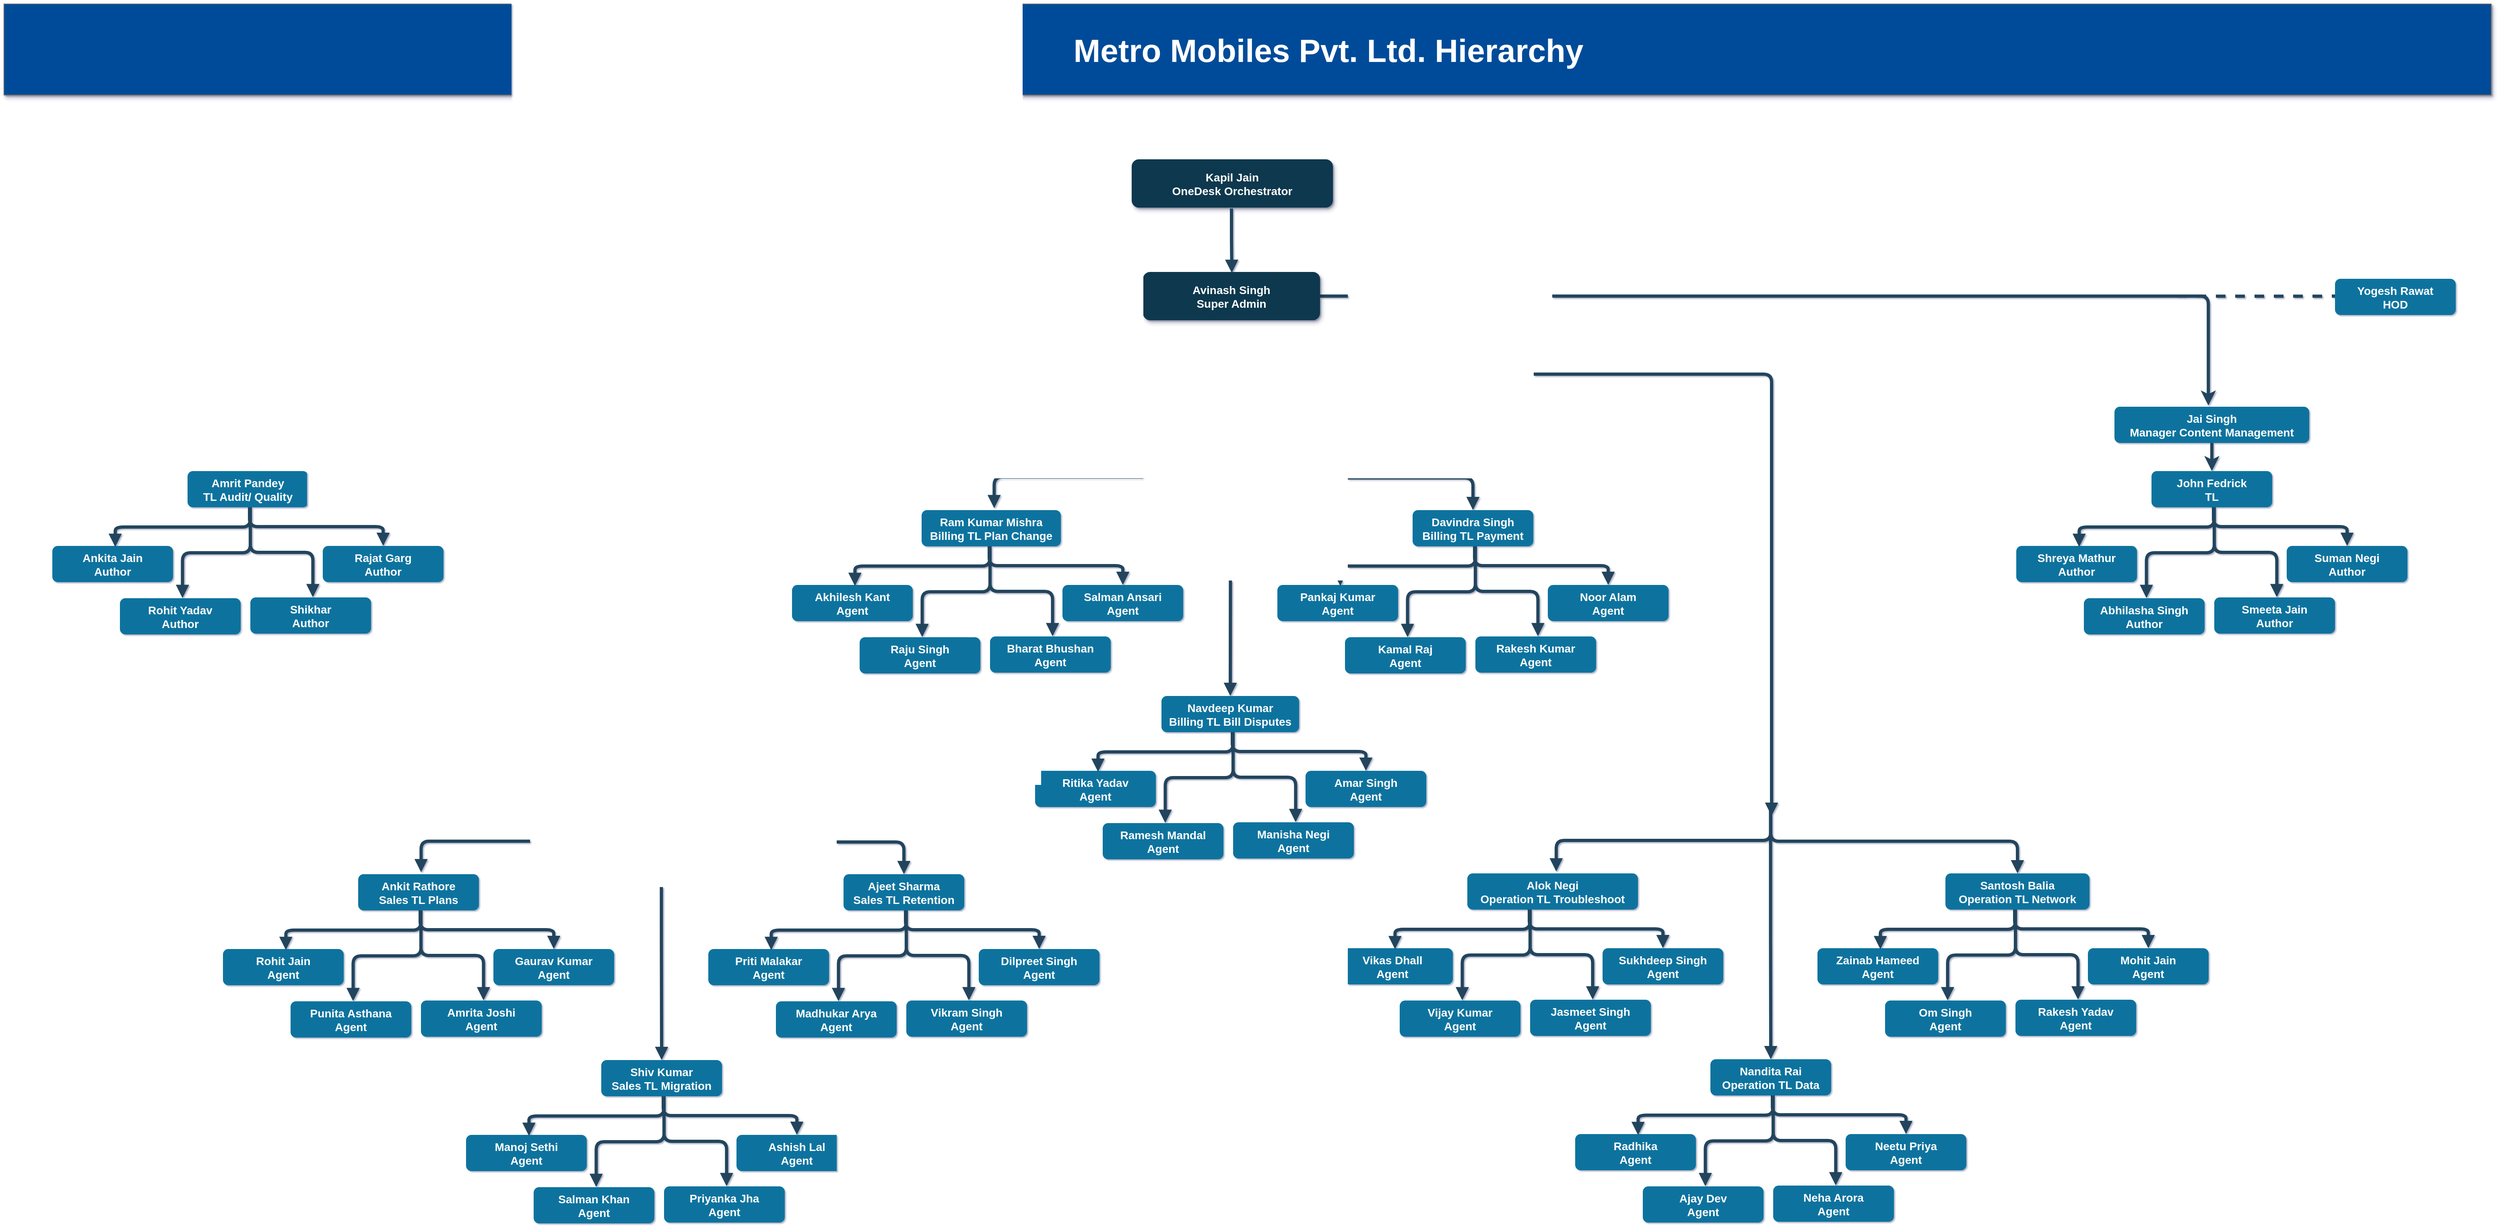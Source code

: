 <mxfile version="13.9.2" type="github" pages="2"><diagram id="-O00j1tQZ1MpL5goMb2f" name="Metro Teleproducts Pvt. Ltd. Hierarchy"><mxGraphModel dx="3789" dy="1113" grid="1" gridSize="10" guides="1" tooltips="1" connect="0" arrows="1" fold="1" page="1" pageScale="1" pageWidth="827" pageHeight="1169" background="none" math="0" shadow="1"><root><mxCell id="Ld5y9Fo_SOwqp39tFzAJ-0"/><mxCell id="Ld5y9Fo_SOwqp39tFzAJ-1" parent="Ld5y9Fo_SOwqp39tFzAJ-0"/><mxCell id="z637HSTa_vEVJ37j_fF9-0" value="Kapil Jain&#xA;OneDesk Orchestrator" style="rounded=1;fillColor=#08384D;strokeColor=none;shadow=1;gradientColor=none;fontStyle=1;fontColor=#FFFFFF;fontSize=14;verticalAlign=middle;" parent="Ld5y9Fo_SOwqp39tFzAJ-1" vertex="1"><mxGeometry x="301" y="244" width="250" height="60" as="geometry"/></mxCell><mxCell id="4uQCeOlfSEFfpK7T84qv-11" style="edgeStyle=orthogonalEdgeStyle;rounded=1;orthogonalLoop=1;jettySize=auto;html=1;strokeWidth=4;strokeColor=#23445D;entryX=0.482;entryY=-0.033;entryDx=0;entryDy=0;entryPerimeter=0;" parent="Ld5y9Fo_SOwqp39tFzAJ-1" source="z637HSTa_vEVJ37j_fF9-3" target="4uQCeOlfSEFfpK7T84qv-12" edge="1"><mxGeometry relative="1" as="geometry"><mxPoint x="1650" y="530" as="targetPoint"/></mxGeometry></mxCell><mxCell id="0dQHdY5B3UCdXk7p-nOU-11" style="edgeStyle=orthogonalEdgeStyle;rounded=1;orthogonalLoop=1;jettySize=auto;html=1;startArrow=none;startFill=0;endArrow=classic;endFill=1;strokeColor=#23445D;strokeWidth=4;" parent="Ld5y9Fo_SOwqp39tFzAJ-1" source="z637HSTa_vEVJ37j_fF9-3" target="0dQHdY5B3UCdXk7p-nOU-1" edge="1"><mxGeometry relative="1" as="geometry"><mxPoint x="-797" y="551.5" as="targetPoint"/></mxGeometry></mxCell><mxCell id="z637HSTa_vEVJ37j_fF9-3" value="Avinash Singh&#xA;Super Admin" style="rounded=1;fillColor=#08384D;strokeColor=none;shadow=1;gradientColor=none;fontStyle=1;fontColor=#FFFFFF;fontSize=14;verticalAlign=middle;" parent="Ld5y9Fo_SOwqp39tFzAJ-1" vertex="1"><mxGeometry x="315" y="384" width="220" height="60" as="geometry"/></mxCell><mxCell id="z637HSTa_vEVJ37j_fF9-4" value="" style="edgeStyle=elbowEdgeStyle;elbow=vertical;strokeWidth=4;endArrow=block;endFill=1;fontStyle=1;strokeColor=#23445D;verticalAlign=middle;exitX=0.496;exitY=1.019;exitDx=0;exitDy=0;exitPerimeter=0;entryX=0.502;entryY=0.019;entryDx=0;entryDy=0;entryPerimeter=0;" parent="Ld5y9Fo_SOwqp39tFzAJ-1" source="z637HSTa_vEVJ37j_fF9-0" target="z637HSTa_vEVJ37j_fF9-3" edge="1"><mxGeometry x="-345.5" y="104" width="100" height="100" as="geometry"><mxPoint x="425" y="331" as="sourcePoint"/><mxPoint x="425" y="381" as="targetPoint"/><Array as="points"/></mxGeometry></mxCell><mxCell id="PbAjBOfByNzJKvfTmDTJ-1" value="" style="edgeStyle=elbowEdgeStyle;elbow=vertical;strokeWidth=4;endArrow=block;endFill=1;fontStyle=1;strokeColor=#23445D;exitX=0.5;exitY=1;exitDx=0;exitDy=0;verticalAlign=middle;entryX=0.521;entryY=-0.054;entryDx=0;entryDy=0;entryPerimeter=0;" parent="Ld5y9Fo_SOwqp39tFzAJ-1" target="JM0mI9Wo3sELhNkSNja4-9" edge="1"><mxGeometry x="-1034" y="843.5" width="100" height="100" as="geometry"><mxPoint x="-283" y="1052.5" as="sourcePoint"/><mxPoint x="-468" y="1133.5" as="targetPoint"/></mxGeometry></mxCell><mxCell id="JM0mI9Wo3sELhNkSNja4-1" value="" style="edgeStyle=elbowEdgeStyle;elbow=vertical;strokeWidth=4;endArrow=block;endFill=1;fontStyle=1;strokeColor=#23445D;verticalAlign=middle;" parent="Ld5y9Fo_SOwqp39tFzAJ-1" target="GuSd8PYzWIRowut6yvFe-16" edge="1"><mxGeometry x="-1033" y="817.5" width="100" height="100" as="geometry"><mxPoint x="-283" y="1057.5" as="sourcePoint"/><mxPoint x="-98" y="1132.5" as="targetPoint"/><Array as="points"><mxPoint x="-198" y="1092.5"/></Array></mxGeometry></mxCell><mxCell id="JM0mI9Wo3sELhNkSNja4-4" value="" style="edgeStyle=elbowEdgeStyle;elbow=vertical;strokeWidth=4;endArrow=block;endFill=1;fontStyle=1;strokeColor=#23445D;verticalAlign=middle;" parent="Ld5y9Fo_SOwqp39tFzAJ-1" target="GuSd8PYzWIRowut6yvFe-7" edge="1"><mxGeometry x="-1033.29" y="952.5" width="100" height="100" as="geometry"><mxPoint x="-283.29" y="1052.5" as="sourcePoint"/><mxPoint x="-283.29" y="1132.5" as="targetPoint"/></mxGeometry></mxCell><mxCell id="JM0mI9Wo3sELhNkSNja4-8" value="Punita Asthana&#xA;Agent" style="rounded=1;fillColor=#10739E;strokeColor=none;shadow=0;gradientColor=none;fontStyle=1;fontColor=#FFFFFF;fontSize=14;aspect=fixed;verticalAlign=middle;" parent="Ld5y9Fo_SOwqp39tFzAJ-1" vertex="1"><mxGeometry x="-744" y="1290.5" width="150" height="45" as="geometry"/></mxCell><mxCell id="JM0mI9Wo3sELhNkSNja4-9" value="Ankit Rathore&#xA;Sales TL Plans" style="rounded=1;fillColor=#10739E;strokeColor=none;shadow=0;gradientColor=none;fontStyle=1;fontColor=#FFFFFF;fontSize=14;verticalAlign=middle;" parent="Ld5y9Fo_SOwqp39tFzAJ-1" vertex="1"><mxGeometry x="-660" y="1132.5" width="150" height="45" as="geometry"/></mxCell><mxCell id="ksVVc3uu4jCE0Lhcw8x3-3" value="" style="edgeStyle=elbowEdgeStyle;elbow=vertical;strokeWidth=4;endArrow=block;endFill=1;fontStyle=1;strokeColor=#23445D;entryX=0.518;entryY=-0.005;entryDx=0;entryDy=0;entryPerimeter=0;" parent="Ld5y9Fo_SOwqp39tFzAJ-1" target="JM0mI9Wo3sELhNkSNja4-8" edge="1"><mxGeometry x="-1452" y="427.5" width="100" height="100" as="geometry"><mxPoint x="-582" y="1177.5" as="sourcePoint"/><mxPoint x="-582" y="1207.5" as="targetPoint"/></mxGeometry></mxCell><mxCell id="li7NG0mSVg3dnpn0o1St-4" value="Rohit Jain&#xA;Agent " style="rounded=1;fillColor=#10739E;strokeColor=none;shadow=0;gradientColor=none;fontStyle=1;fontColor=#FFFFFF;fontSize=14;aspect=fixed;verticalAlign=middle;" parent="Ld5y9Fo_SOwqp39tFzAJ-1" vertex="1"><mxGeometry x="-828" y="1225.5" width="150" height="45" as="geometry"/></mxCell><mxCell id="li7NG0mSVg3dnpn0o1St-5" value="" style="edgeStyle=elbowEdgeStyle;elbow=vertical;strokeWidth=4;endArrow=block;endFill=1;fontStyle=1;strokeColor=#23445D;entryX=0.521;entryY=0.027;entryDx=0;entryDy=0;entryPerimeter=0;" parent="Ld5y9Fo_SOwqp39tFzAJ-1" target="li7NG0mSVg3dnpn0o1St-4" edge="1"><mxGeometry x="-1617" y="427.5" width="100" height="100" as="geometry"><mxPoint x="-582" y="1177.5" as="sourcePoint"/><mxPoint x="-747.3" y="1213.275" as="targetPoint"/></mxGeometry></mxCell><mxCell id="GuSd8PYzWIRowut6yvFe-1" value="" style="edgeStyle=elbowEdgeStyle;elbow=vertical;strokeWidth=4;endArrow=block;endFill=1;fontStyle=1;strokeColor=#23445D;" parent="Ld5y9Fo_SOwqp39tFzAJ-1" target="GuSd8PYzWIRowut6yvFe-2" edge="1"><mxGeometry x="-1497" y="427.5" width="100" height="100" as="geometry"><mxPoint x="-583" y="1177.5" as="sourcePoint"/><mxPoint x="-431" y="1243.5" as="targetPoint"/></mxGeometry></mxCell><mxCell id="GuSd8PYzWIRowut6yvFe-2" value="Gaurav Kumar&#xA;Agent" style="rounded=1;fillColor=#10739E;strokeColor=none;shadow=0;gradientColor=none;fontStyle=1;fontColor=#FFFFFF;fontSize=14;aspect=fixed;verticalAlign=middle;" parent="Ld5y9Fo_SOwqp39tFzAJ-1" vertex="1"><mxGeometry x="-492" y="1225.5" width="150" height="45" as="geometry"/></mxCell><mxCell id="GuSd8PYzWIRowut6yvFe-4" value="Amrita Joshi&#xA;Agent" style="rounded=1;fillColor=#10739E;strokeColor=none;shadow=0;gradientColor=none;fontStyle=1;fontColor=#FFFFFF;fontSize=14;aspect=fixed;verticalAlign=middle;" parent="Ld5y9Fo_SOwqp39tFzAJ-1" vertex="1"><mxGeometry x="-582" y="1289.5" width="150" height="45" as="geometry"/></mxCell><mxCell id="GuSd8PYzWIRowut6yvFe-5" value="" style="edgeStyle=elbowEdgeStyle;elbow=vertical;strokeWidth=4;endArrow=block;endFill=1;fontStyle=1;strokeColor=#23445D;entryX=0.518;entryY=-0.005;entryDx=0;entryDy=0;entryPerimeter=0;exitX=0.513;exitY=1;exitDx=0;exitDy=0;exitPerimeter=0;" parent="Ld5y9Fo_SOwqp39tFzAJ-1" target="GuSd8PYzWIRowut6yvFe-4" edge="1"><mxGeometry x="-1282" y="427.5" width="100" height="100" as="geometry"><mxPoint x="-582.05" y="1177.5" as="sourcePoint"/><mxPoint x="-412" y="1207.5" as="targetPoint"/></mxGeometry></mxCell><mxCell id="GuSd8PYzWIRowut6yvFe-6" value="Salman Khan&#xA;Agent" style="rounded=1;fillColor=#10739E;strokeColor=none;shadow=0;gradientColor=none;fontStyle=1;fontColor=#FFFFFF;fontSize=14;aspect=fixed;verticalAlign=middle;" parent="Ld5y9Fo_SOwqp39tFzAJ-1" vertex="1"><mxGeometry x="-442" y="1521.5" width="150" height="45" as="geometry"/></mxCell><mxCell id="GuSd8PYzWIRowut6yvFe-7" value="Shiv Kumar &#xA;Sales TL Migration" style="rounded=1;fillColor=#10739E;strokeColor=none;shadow=0;gradientColor=none;fontStyle=1;fontColor=#FFFFFF;fontSize=14;verticalAlign=middle;" parent="Ld5y9Fo_SOwqp39tFzAJ-1" vertex="1"><mxGeometry x="-358" y="1363.5" width="150" height="45" as="geometry"/></mxCell><mxCell id="GuSd8PYzWIRowut6yvFe-8" value="" style="edgeStyle=elbowEdgeStyle;elbow=vertical;strokeWidth=4;endArrow=block;endFill=1;fontStyle=1;strokeColor=#23445D;entryX=0.518;entryY=-0.005;entryDx=0;entryDy=0;entryPerimeter=0;" parent="Ld5y9Fo_SOwqp39tFzAJ-1" target="GuSd8PYzWIRowut6yvFe-6" edge="1"><mxGeometry x="-1150" y="658.5" width="100" height="100" as="geometry"><mxPoint x="-280" y="1408.5" as="sourcePoint"/><mxPoint x="-280" y="1438.5" as="targetPoint"/></mxGeometry></mxCell><mxCell id="GuSd8PYzWIRowut6yvFe-9" value="Manoj Sethi&#xA;Agent" style="rounded=1;fillColor=#10739E;strokeColor=none;shadow=0;gradientColor=none;fontStyle=1;fontColor=#FFFFFF;fontSize=14;aspect=fixed;verticalAlign=middle;" parent="Ld5y9Fo_SOwqp39tFzAJ-1" vertex="1"><mxGeometry x="-526" y="1456.5" width="150" height="45" as="geometry"/></mxCell><mxCell id="GuSd8PYzWIRowut6yvFe-10" value="" style="edgeStyle=elbowEdgeStyle;elbow=vertical;strokeWidth=4;endArrow=block;endFill=1;fontStyle=1;strokeColor=#23445D;entryX=0.521;entryY=0.027;entryDx=0;entryDy=0;entryPerimeter=0;" parent="Ld5y9Fo_SOwqp39tFzAJ-1" target="GuSd8PYzWIRowut6yvFe-9" edge="1"><mxGeometry x="-1315" y="658.5" width="100" height="100" as="geometry"><mxPoint x="-280" y="1408.5" as="sourcePoint"/><mxPoint x="-445.3" y="1444.275" as="targetPoint"/></mxGeometry></mxCell><mxCell id="GuSd8PYzWIRowut6yvFe-11" value="" style="edgeStyle=elbowEdgeStyle;elbow=vertical;strokeWidth=4;endArrow=block;endFill=1;fontStyle=1;strokeColor=#23445D;" parent="Ld5y9Fo_SOwqp39tFzAJ-1" target="GuSd8PYzWIRowut6yvFe-12" edge="1"><mxGeometry x="-1195" y="658.5" width="100" height="100" as="geometry"><mxPoint x="-281" y="1408.5" as="sourcePoint"/><mxPoint x="-129" y="1474.5" as="targetPoint"/></mxGeometry></mxCell><mxCell id="GuSd8PYzWIRowut6yvFe-12" value="Ashish Lal&#xA;Agent" style="rounded=1;fillColor=#10739E;strokeColor=none;shadow=0;gradientColor=none;fontStyle=1;fontColor=#FFFFFF;fontSize=14;aspect=fixed;verticalAlign=middle;" parent="Ld5y9Fo_SOwqp39tFzAJ-1" vertex="1"><mxGeometry x="-190" y="1456.5" width="150" height="45" as="geometry"/></mxCell><mxCell id="GuSd8PYzWIRowut6yvFe-13" value="Priyanka Jha&#xA;Agent" style="rounded=1;fillColor=#10739E;strokeColor=none;shadow=0;gradientColor=none;fontStyle=1;fontColor=#FFFFFF;fontSize=14;aspect=fixed;verticalAlign=middle;" parent="Ld5y9Fo_SOwqp39tFzAJ-1" vertex="1"><mxGeometry x="-280" y="1520.5" width="150" height="45" as="geometry"/></mxCell><mxCell id="GuSd8PYzWIRowut6yvFe-14" value="" style="edgeStyle=elbowEdgeStyle;elbow=vertical;strokeWidth=4;endArrow=block;endFill=1;fontStyle=1;strokeColor=#23445D;entryX=0.518;entryY=-0.005;entryDx=0;entryDy=0;entryPerimeter=0;exitX=0.513;exitY=1;exitDx=0;exitDy=0;exitPerimeter=0;" parent="Ld5y9Fo_SOwqp39tFzAJ-1" target="GuSd8PYzWIRowut6yvFe-13" edge="1"><mxGeometry x="-980" y="658.5" width="100" height="100" as="geometry"><mxPoint x="-280.05" y="1408.5" as="sourcePoint"/><mxPoint x="-110" y="1438.5" as="targetPoint"/></mxGeometry></mxCell><mxCell id="GuSd8PYzWIRowut6yvFe-15" value="Madhukar Arya&#xA;Agent" style="rounded=1;fillColor=#10739E;strokeColor=none;shadow=0;gradientColor=none;fontStyle=1;fontColor=#FFFFFF;fontSize=14;aspect=fixed;verticalAlign=middle;" parent="Ld5y9Fo_SOwqp39tFzAJ-1" vertex="1"><mxGeometry x="-141" y="1290.5" width="150" height="45" as="geometry"/></mxCell><mxCell id="GuSd8PYzWIRowut6yvFe-16" value="Ajeet Sharma&#xA;Sales TL Retention" style="rounded=1;fillColor=#10739E;strokeColor=none;shadow=0;gradientColor=none;fontStyle=1;fontColor=#FFFFFF;fontSize=14;verticalAlign=middle;" parent="Ld5y9Fo_SOwqp39tFzAJ-1" vertex="1"><mxGeometry x="-57" y="1132.5" width="150" height="45" as="geometry"/></mxCell><mxCell id="GuSd8PYzWIRowut6yvFe-17" value="" style="edgeStyle=elbowEdgeStyle;elbow=vertical;strokeWidth=4;endArrow=block;endFill=1;fontStyle=1;strokeColor=#23445D;entryX=0.518;entryY=-0.005;entryDx=0;entryDy=0;entryPerimeter=0;" parent="Ld5y9Fo_SOwqp39tFzAJ-1" target="GuSd8PYzWIRowut6yvFe-15" edge="1"><mxGeometry x="-849" y="427.5" width="100" height="100" as="geometry"><mxPoint x="21" y="1177.5" as="sourcePoint"/><mxPoint x="21" y="1207.5" as="targetPoint"/></mxGeometry></mxCell><mxCell id="GuSd8PYzWIRowut6yvFe-18" value="Priti Malakar&#xA;Agent" style="rounded=1;fillColor=#10739E;strokeColor=none;shadow=0;gradientColor=none;fontStyle=1;fontColor=#FFFFFF;fontSize=14;aspect=fixed;verticalAlign=middle;" parent="Ld5y9Fo_SOwqp39tFzAJ-1" vertex="1"><mxGeometry x="-225" y="1225.5" width="150" height="45" as="geometry"/></mxCell><mxCell id="GuSd8PYzWIRowut6yvFe-19" value="" style="edgeStyle=elbowEdgeStyle;elbow=vertical;strokeWidth=4;endArrow=block;endFill=1;fontStyle=1;strokeColor=#23445D;entryX=0.521;entryY=0.027;entryDx=0;entryDy=0;entryPerimeter=0;" parent="Ld5y9Fo_SOwqp39tFzAJ-1" target="GuSd8PYzWIRowut6yvFe-18" edge="1"><mxGeometry x="-1014" y="427.5" width="100" height="100" as="geometry"><mxPoint x="21" y="1177.5" as="sourcePoint"/><mxPoint x="-144.3" y="1213.275" as="targetPoint"/></mxGeometry></mxCell><mxCell id="GuSd8PYzWIRowut6yvFe-20" value="" style="edgeStyle=elbowEdgeStyle;elbow=vertical;strokeWidth=4;endArrow=block;endFill=1;fontStyle=1;strokeColor=#23445D;" parent="Ld5y9Fo_SOwqp39tFzAJ-1" target="GuSd8PYzWIRowut6yvFe-21" edge="1"><mxGeometry x="-894" y="427.5" width="100" height="100" as="geometry"><mxPoint x="20" y="1177.5" as="sourcePoint"/><mxPoint x="172" y="1243.5" as="targetPoint"/></mxGeometry></mxCell><mxCell id="GuSd8PYzWIRowut6yvFe-21" value="Dilpreet Singh&#xA;Agent" style="rounded=1;fillColor=#10739E;strokeColor=none;shadow=0;gradientColor=none;fontStyle=1;fontColor=#FFFFFF;fontSize=14;aspect=fixed;verticalAlign=middle;" parent="Ld5y9Fo_SOwqp39tFzAJ-1" vertex="1"><mxGeometry x="111" y="1225.5" width="150" height="45" as="geometry"/></mxCell><mxCell id="GuSd8PYzWIRowut6yvFe-22" value="Vikram Singh&#xA;Agent" style="rounded=1;fillColor=#10739E;strokeColor=none;shadow=0;gradientColor=none;fontStyle=1;fontColor=#FFFFFF;fontSize=14;aspect=fixed;verticalAlign=middle;" parent="Ld5y9Fo_SOwqp39tFzAJ-1" vertex="1"><mxGeometry x="21" y="1289.5" width="150" height="45" as="geometry"/></mxCell><mxCell id="GuSd8PYzWIRowut6yvFe-23" value="" style="edgeStyle=elbowEdgeStyle;elbow=vertical;strokeWidth=4;endArrow=block;endFill=1;fontStyle=1;strokeColor=#23445D;entryX=0.518;entryY=-0.005;entryDx=0;entryDy=0;entryPerimeter=0;exitX=0.513;exitY=1;exitDx=0;exitDy=0;exitPerimeter=0;" parent="Ld5y9Fo_SOwqp39tFzAJ-1" target="GuSd8PYzWIRowut6yvFe-22" edge="1"><mxGeometry x="-679" y="427.5" width="100" height="100" as="geometry"><mxPoint x="20.95" y="1177.5" as="sourcePoint"/><mxPoint x="191" y="1207.5" as="targetPoint"/></mxGeometry></mxCell><mxCell id="GuSd8PYzWIRowut6yvFe-24" value="" style="edgeStyle=elbowEdgeStyle;elbow=vertical;strokeWidth=4;endArrow=block;endFill=1;fontStyle=1;strokeColor=#23445D;exitX=0.5;exitY=1;exitDx=0;exitDy=0;verticalAlign=middle;entryX=0.521;entryY=-0.054;entryDx=0;entryDy=0;entryPerimeter=0;" parent="Ld5y9Fo_SOwqp39tFzAJ-1" target="GuSd8PYzWIRowut6yvFe-28" edge="1"><mxGeometry x="-327" y="391" width="100" height="100" as="geometry"><mxPoint x="424" y="600.0" as="sourcePoint"/><mxPoint x="239" y="681" as="targetPoint"/></mxGeometry></mxCell><mxCell id="GuSd8PYzWIRowut6yvFe-25" value="" style="edgeStyle=elbowEdgeStyle;elbow=vertical;strokeWidth=4;endArrow=block;endFill=1;fontStyle=1;strokeColor=#23445D;verticalAlign=middle;" parent="Ld5y9Fo_SOwqp39tFzAJ-1" target="GuSd8PYzWIRowut6yvFe-47" edge="1"><mxGeometry x="-326" y="365" width="100" height="100" as="geometry"><mxPoint x="424" y="605" as="sourcePoint"/><mxPoint x="609" y="680" as="targetPoint"/><Array as="points"><mxPoint x="509" y="640"/></Array></mxGeometry></mxCell><mxCell id="GuSd8PYzWIRowut6yvFe-26" value="" style="edgeStyle=elbowEdgeStyle;elbow=vertical;strokeWidth=4;endArrow=block;endFill=1;fontStyle=1;strokeColor=#23445D;verticalAlign=middle;" parent="Ld5y9Fo_SOwqp39tFzAJ-1" target="GuSd8PYzWIRowut6yvFe-38" edge="1"><mxGeometry x="-326.29" y="500" width="100" height="100" as="geometry"><mxPoint x="423.71" y="600" as="sourcePoint"/><mxPoint x="423.71" y="680" as="targetPoint"/></mxGeometry></mxCell><mxCell id="GuSd8PYzWIRowut6yvFe-27" value="Raju Singh&#xA;Agent" style="rounded=1;fillColor=#10739E;strokeColor=none;shadow=0;gradientColor=none;fontStyle=1;fontColor=#FFFFFF;fontSize=14;aspect=fixed;verticalAlign=middle;" parent="Ld5y9Fo_SOwqp39tFzAJ-1" vertex="1"><mxGeometry x="-37" y="838" width="150" height="45" as="geometry"/></mxCell><mxCell id="GuSd8PYzWIRowut6yvFe-28" value="Ram Kumar Mishra&#xA;Billing TL Plan Change" style="rounded=1;fillColor=#10739E;strokeColor=none;shadow=0;gradientColor=none;fontStyle=1;fontColor=#FFFFFF;fontSize=14;verticalAlign=middle;" parent="Ld5y9Fo_SOwqp39tFzAJ-1" vertex="1"><mxGeometry x="40" y="680" width="173" height="45" as="geometry"/></mxCell><mxCell id="GuSd8PYzWIRowut6yvFe-30" value="" style="edgeStyle=elbowEdgeStyle;elbow=vertical;strokeWidth=4;endArrow=block;endFill=1;fontStyle=1;strokeColor=#23445D;entryX=0.518;entryY=-0.005;entryDx=0;entryDy=0;entryPerimeter=0;" parent="Ld5y9Fo_SOwqp39tFzAJ-1" target="GuSd8PYzWIRowut6yvFe-27" edge="1"><mxGeometry x="-745" y="-25.0" width="100" height="100" as="geometry"><mxPoint x="125" y="725" as="sourcePoint"/><mxPoint x="125" y="755" as="targetPoint"/></mxGeometry></mxCell><mxCell id="GuSd8PYzWIRowut6yvFe-31" value="Akhilesh Kant&#xA;Agent" style="rounded=1;fillColor=#10739E;strokeColor=none;shadow=0;gradientColor=none;fontStyle=1;fontColor=#FFFFFF;fontSize=14;aspect=fixed;verticalAlign=middle;" parent="Ld5y9Fo_SOwqp39tFzAJ-1" vertex="1"><mxGeometry x="-121" y="773" width="150" height="45" as="geometry"/></mxCell><mxCell id="GuSd8PYzWIRowut6yvFe-32" value="" style="edgeStyle=elbowEdgeStyle;elbow=vertical;strokeWidth=4;endArrow=block;endFill=1;fontStyle=1;strokeColor=#23445D;entryX=0.521;entryY=0.027;entryDx=0;entryDy=0;entryPerimeter=0;" parent="Ld5y9Fo_SOwqp39tFzAJ-1" target="GuSd8PYzWIRowut6yvFe-31" edge="1"><mxGeometry x="-910" y="-25.0" width="100" height="100" as="geometry"><mxPoint x="125" y="725" as="sourcePoint"/><mxPoint x="-40.3" y="760.775" as="targetPoint"/></mxGeometry></mxCell><mxCell id="GuSd8PYzWIRowut6yvFe-33" value="" style="edgeStyle=elbowEdgeStyle;elbow=vertical;strokeWidth=4;endArrow=block;endFill=1;fontStyle=1;strokeColor=#23445D;" parent="Ld5y9Fo_SOwqp39tFzAJ-1" target="GuSd8PYzWIRowut6yvFe-34" edge="1"><mxGeometry x="-790" y="-25.0" width="100" height="100" as="geometry"><mxPoint x="124" y="725" as="sourcePoint"/><mxPoint x="276" y="791" as="targetPoint"/></mxGeometry></mxCell><mxCell id="GuSd8PYzWIRowut6yvFe-34" value="Salman Ansari&#xA;Agent" style="rounded=1;fillColor=#10739E;strokeColor=none;shadow=0;gradientColor=none;fontStyle=1;fontColor=#FFFFFF;fontSize=14;aspect=fixed;verticalAlign=middle;" parent="Ld5y9Fo_SOwqp39tFzAJ-1" vertex="1"><mxGeometry x="215" y="773" width="150" height="45" as="geometry"/></mxCell><mxCell id="GuSd8PYzWIRowut6yvFe-35" value="Bharat Bhushan&#xA;Agent" style="rounded=1;fillColor=#10739E;strokeColor=none;shadow=0;gradientColor=none;fontStyle=1;fontColor=#FFFFFF;fontSize=14;aspect=fixed;verticalAlign=middle;" parent="Ld5y9Fo_SOwqp39tFzAJ-1" vertex="1"><mxGeometry x="125" y="837" width="150" height="45" as="geometry"/></mxCell><mxCell id="GuSd8PYzWIRowut6yvFe-36" value="" style="edgeStyle=elbowEdgeStyle;elbow=vertical;strokeWidth=4;endArrow=block;endFill=1;fontStyle=1;strokeColor=#23445D;entryX=0.518;entryY=-0.005;entryDx=0;entryDy=0;entryPerimeter=0;exitX=0.513;exitY=1;exitDx=0;exitDy=0;exitPerimeter=0;" parent="Ld5y9Fo_SOwqp39tFzAJ-1" target="GuSd8PYzWIRowut6yvFe-35" edge="1"><mxGeometry x="-575" y="-25.0" width="100" height="100" as="geometry"><mxPoint x="124.95" y="725" as="sourcePoint"/><mxPoint x="295" y="755" as="targetPoint"/></mxGeometry></mxCell><mxCell id="GuSd8PYzWIRowut6yvFe-37" value="Ramesh Mandal&#xA;Agent" style="rounded=1;fillColor=#10739E;strokeColor=none;shadow=0;gradientColor=none;fontStyle=1;fontColor=#FFFFFF;fontSize=14;aspect=fixed;verticalAlign=middle;" parent="Ld5y9Fo_SOwqp39tFzAJ-1" vertex="1"><mxGeometry x="265" y="1069" width="150" height="45" as="geometry"/></mxCell><mxCell id="GuSd8PYzWIRowut6yvFe-38" value="Navdeep Kumar &#xA;Billing TL Bill Disputes" style="rounded=1;fillColor=#10739E;strokeColor=none;shadow=0;gradientColor=none;fontStyle=1;fontColor=#FFFFFF;fontSize=14;verticalAlign=middle;" parent="Ld5y9Fo_SOwqp39tFzAJ-1" vertex="1"><mxGeometry x="338" y="911" width="171" height="45" as="geometry"/></mxCell><mxCell id="GuSd8PYzWIRowut6yvFe-39" value="" style="edgeStyle=elbowEdgeStyle;elbow=vertical;strokeWidth=4;endArrow=block;endFill=1;fontStyle=1;strokeColor=#23445D;entryX=0.518;entryY=-0.005;entryDx=0;entryDy=0;entryPerimeter=0;" parent="Ld5y9Fo_SOwqp39tFzAJ-1" target="GuSd8PYzWIRowut6yvFe-37" edge="1"><mxGeometry x="-443" y="206.0" width="100" height="100" as="geometry"><mxPoint x="427" y="956" as="sourcePoint"/><mxPoint x="427" y="986" as="targetPoint"/></mxGeometry></mxCell><mxCell id="GuSd8PYzWIRowut6yvFe-40" value="Ritika Yadav&#xA;Agent" style="rounded=1;fillColor=#10739E;strokeColor=none;shadow=0;gradientColor=none;fontStyle=1;fontColor=#FFFFFF;fontSize=14;aspect=fixed;verticalAlign=middle;" parent="Ld5y9Fo_SOwqp39tFzAJ-1" vertex="1"><mxGeometry x="181" y="1004" width="150" height="45" as="geometry"/></mxCell><mxCell id="GuSd8PYzWIRowut6yvFe-41" value="" style="edgeStyle=elbowEdgeStyle;elbow=vertical;strokeWidth=4;endArrow=block;endFill=1;fontStyle=1;strokeColor=#23445D;entryX=0.521;entryY=0.027;entryDx=0;entryDy=0;entryPerimeter=0;" parent="Ld5y9Fo_SOwqp39tFzAJ-1" target="GuSd8PYzWIRowut6yvFe-40" edge="1"><mxGeometry x="-608" y="206.0" width="100" height="100" as="geometry"><mxPoint x="427" y="956" as="sourcePoint"/><mxPoint x="261.7" y="991.775" as="targetPoint"/></mxGeometry></mxCell><mxCell id="GuSd8PYzWIRowut6yvFe-42" value="" style="edgeStyle=elbowEdgeStyle;elbow=vertical;strokeWidth=4;endArrow=block;endFill=1;fontStyle=1;strokeColor=#23445D;" parent="Ld5y9Fo_SOwqp39tFzAJ-1" target="GuSd8PYzWIRowut6yvFe-43" edge="1"><mxGeometry x="-488" y="206.0" width="100" height="100" as="geometry"><mxPoint x="426" y="956" as="sourcePoint"/><mxPoint x="578" y="1022" as="targetPoint"/></mxGeometry></mxCell><mxCell id="GuSd8PYzWIRowut6yvFe-43" value="Amar Singh&#xA;Agent" style="rounded=1;fillColor=#10739E;strokeColor=none;shadow=0;gradientColor=none;fontStyle=1;fontColor=#FFFFFF;fontSize=14;aspect=fixed;verticalAlign=middle;" parent="Ld5y9Fo_SOwqp39tFzAJ-1" vertex="1"><mxGeometry x="517" y="1004" width="150" height="45" as="geometry"/></mxCell><mxCell id="GuSd8PYzWIRowut6yvFe-44" value="Manisha Negi&#xA;Agent" style="rounded=1;fillColor=#10739E;strokeColor=none;shadow=0;gradientColor=none;fontStyle=1;fontColor=#FFFFFF;fontSize=14;aspect=fixed;verticalAlign=middle;" parent="Ld5y9Fo_SOwqp39tFzAJ-1" vertex="1"><mxGeometry x="427" y="1068" width="150" height="45" as="geometry"/></mxCell><mxCell id="GuSd8PYzWIRowut6yvFe-45" value="" style="edgeStyle=elbowEdgeStyle;elbow=vertical;strokeWidth=4;endArrow=block;endFill=1;fontStyle=1;strokeColor=#23445D;entryX=0.518;entryY=-0.005;entryDx=0;entryDy=0;entryPerimeter=0;exitX=0.513;exitY=1;exitDx=0;exitDy=0;exitPerimeter=0;" parent="Ld5y9Fo_SOwqp39tFzAJ-1" target="GuSd8PYzWIRowut6yvFe-44" edge="1"><mxGeometry x="-273" y="206.0" width="100" height="100" as="geometry"><mxPoint x="426.95" y="956" as="sourcePoint"/><mxPoint x="597" y="986" as="targetPoint"/></mxGeometry></mxCell><mxCell id="GuSd8PYzWIRowut6yvFe-46" value="Kamal Raj&#xA;Agent" style="rounded=1;fillColor=#10739E;strokeColor=none;shadow=0;gradientColor=none;fontStyle=1;fontColor=#FFFFFF;fontSize=14;aspect=fixed;verticalAlign=middle;" parent="Ld5y9Fo_SOwqp39tFzAJ-1" vertex="1"><mxGeometry x="566" y="838" width="150" height="45" as="geometry"/></mxCell><mxCell id="GuSd8PYzWIRowut6yvFe-47" value="Davindra Singh&#xA;Billing TL Payment" style="rounded=1;fillColor=#10739E;strokeColor=none;shadow=0;gradientColor=none;fontStyle=1;fontColor=#FFFFFF;fontSize=14;verticalAlign=middle;" parent="Ld5y9Fo_SOwqp39tFzAJ-1" vertex="1"><mxGeometry x="650" y="680" width="150" height="45" as="geometry"/></mxCell><mxCell id="GuSd8PYzWIRowut6yvFe-48" value="" style="edgeStyle=elbowEdgeStyle;elbow=vertical;strokeWidth=4;endArrow=block;endFill=1;fontStyle=1;strokeColor=#23445D;entryX=0.518;entryY=-0.005;entryDx=0;entryDy=0;entryPerimeter=0;" parent="Ld5y9Fo_SOwqp39tFzAJ-1" target="GuSd8PYzWIRowut6yvFe-46" edge="1"><mxGeometry x="-142" y="-25.0" width="100" height="100" as="geometry"><mxPoint x="728" y="725" as="sourcePoint"/><mxPoint x="728" y="755" as="targetPoint"/></mxGeometry></mxCell><mxCell id="GuSd8PYzWIRowut6yvFe-49" value="Pankaj Kumar&#xA;Agent" style="rounded=1;fillColor=#10739E;strokeColor=none;shadow=0;gradientColor=none;fontStyle=1;fontColor=#FFFFFF;fontSize=14;aspect=fixed;verticalAlign=middle;" parent="Ld5y9Fo_SOwqp39tFzAJ-1" vertex="1"><mxGeometry x="482" y="773" width="150" height="45" as="geometry"/></mxCell><mxCell id="GuSd8PYzWIRowut6yvFe-50" value="" style="edgeStyle=elbowEdgeStyle;elbow=vertical;strokeWidth=4;endArrow=block;endFill=1;fontStyle=1;strokeColor=#23445D;entryX=0.521;entryY=0.027;entryDx=0;entryDy=0;entryPerimeter=0;" parent="Ld5y9Fo_SOwqp39tFzAJ-1" target="GuSd8PYzWIRowut6yvFe-49" edge="1"><mxGeometry x="-307" y="-25.0" width="100" height="100" as="geometry"><mxPoint x="728" y="725" as="sourcePoint"/><mxPoint x="562.7" y="760.775" as="targetPoint"/></mxGeometry></mxCell><mxCell id="GuSd8PYzWIRowut6yvFe-51" value="" style="edgeStyle=elbowEdgeStyle;elbow=vertical;strokeWidth=4;endArrow=block;endFill=1;fontStyle=1;strokeColor=#23445D;" parent="Ld5y9Fo_SOwqp39tFzAJ-1" target="GuSd8PYzWIRowut6yvFe-52" edge="1"><mxGeometry x="-187" y="-25.0" width="100" height="100" as="geometry"><mxPoint x="727" y="725" as="sourcePoint"/><mxPoint x="879" y="791" as="targetPoint"/></mxGeometry></mxCell><mxCell id="GuSd8PYzWIRowut6yvFe-52" value="Noor Alam&#xA;Agent" style="rounded=1;fillColor=#10739E;strokeColor=none;shadow=0;gradientColor=none;fontStyle=1;fontColor=#FFFFFF;fontSize=14;aspect=fixed;verticalAlign=middle;" parent="Ld5y9Fo_SOwqp39tFzAJ-1" vertex="1"><mxGeometry x="818" y="773" width="150" height="45" as="geometry"/></mxCell><mxCell id="GuSd8PYzWIRowut6yvFe-53" value="Rakesh Kumar&#xA;Agent" style="rounded=1;fillColor=#10739E;strokeColor=none;shadow=0;gradientColor=none;fontStyle=1;fontColor=#FFFFFF;fontSize=14;aspect=fixed;verticalAlign=middle;" parent="Ld5y9Fo_SOwqp39tFzAJ-1" vertex="1"><mxGeometry x="728" y="837" width="150" height="45" as="geometry"/></mxCell><mxCell id="GuSd8PYzWIRowut6yvFe-54" value="" style="edgeStyle=elbowEdgeStyle;elbow=vertical;strokeWidth=4;endArrow=block;endFill=1;fontStyle=1;strokeColor=#23445D;entryX=0.518;entryY=-0.005;entryDx=0;entryDy=0;entryPerimeter=0;exitX=0.513;exitY=1;exitDx=0;exitDy=0;exitPerimeter=0;" parent="Ld5y9Fo_SOwqp39tFzAJ-1" target="GuSd8PYzWIRowut6yvFe-53" edge="1"><mxGeometry x="28" y="-25.0" width="100" height="100" as="geometry"><mxPoint x="727.95" y="725" as="sourcePoint"/><mxPoint x="898" y="755" as="targetPoint"/></mxGeometry></mxCell><mxCell id="GuSd8PYzWIRowut6yvFe-55" value="" style="edgeStyle=elbowEdgeStyle;elbow=vertical;strokeWidth=4;endArrow=block;endFill=1;fontStyle=1;strokeColor=#23445D;exitX=0.5;exitY=1;exitDx=0;exitDy=0;verticalAlign=middle;entryX=0.521;entryY=-0.054;entryDx=0;entryDy=0;entryPerimeter=0;" parent="Ld5y9Fo_SOwqp39tFzAJ-1" target="GuSd8PYzWIRowut6yvFe-59" edge="1"><mxGeometry x="344" y="842.5" width="100" height="100" as="geometry"><mxPoint x="1095" y="1051.5" as="sourcePoint"/><mxPoint x="910" y="1132.5" as="targetPoint"/></mxGeometry></mxCell><mxCell id="GuSd8PYzWIRowut6yvFe-56" value="" style="edgeStyle=elbowEdgeStyle;elbow=vertical;strokeWidth=4;endArrow=block;endFill=1;fontStyle=1;strokeColor=#23445D;verticalAlign=middle;" parent="Ld5y9Fo_SOwqp39tFzAJ-1" target="GuSd8PYzWIRowut6yvFe-79" edge="1"><mxGeometry x="345" y="816.5" width="100" height="100" as="geometry"><mxPoint x="1095" y="1056.5" as="sourcePoint"/><mxPoint x="1280" y="1131.5" as="targetPoint"/><Array as="points"><mxPoint x="1180" y="1091.5"/></Array></mxGeometry></mxCell><mxCell id="GuSd8PYzWIRowut6yvFe-57" value="" style="edgeStyle=elbowEdgeStyle;elbow=vertical;strokeWidth=4;endArrow=block;endFill=1;fontStyle=1;strokeColor=#23445D;verticalAlign=middle;" parent="Ld5y9Fo_SOwqp39tFzAJ-1" target="GuSd8PYzWIRowut6yvFe-70" edge="1"><mxGeometry x="344.71" y="951.5" width="100" height="100" as="geometry"><mxPoint x="1094.71" y="1051.5" as="sourcePoint"/><mxPoint x="1094.71" y="1131.5" as="targetPoint"/></mxGeometry></mxCell><mxCell id="GuSd8PYzWIRowut6yvFe-58" value="Vijay Kumar&#xA;Agent" style="rounded=1;fillColor=#10739E;strokeColor=none;shadow=0;gradientColor=none;fontStyle=1;fontColor=#FFFFFF;fontSize=14;aspect=fixed;verticalAlign=middle;" parent="Ld5y9Fo_SOwqp39tFzAJ-1" vertex="1"><mxGeometry x="634" y="1289.5" width="150" height="45" as="geometry"/></mxCell><mxCell id="GuSd8PYzWIRowut6yvFe-59" value="Alok Negi&#xA;Operation TL Troubleshoot" style="rounded=1;fillColor=#10739E;strokeColor=none;shadow=0;gradientColor=none;fontStyle=1;fontColor=#FFFFFF;fontSize=14;verticalAlign=middle;" parent="Ld5y9Fo_SOwqp39tFzAJ-1" vertex="1"><mxGeometry x="718" y="1131.5" width="212" height="45" as="geometry"/></mxCell><mxCell id="GuSd8PYzWIRowut6yvFe-62" value="" style="edgeStyle=elbowEdgeStyle;elbow=vertical;strokeWidth=4;endArrow=block;endFill=1;fontStyle=1;strokeColor=#23445D;entryX=0.518;entryY=-0.005;entryDx=0;entryDy=0;entryPerimeter=0;" parent="Ld5y9Fo_SOwqp39tFzAJ-1" target="GuSd8PYzWIRowut6yvFe-58" edge="1"><mxGeometry x="-74" y="426.5" width="100" height="100" as="geometry"><mxPoint x="796" y="1176.5" as="sourcePoint"/><mxPoint x="796" y="1206.5" as="targetPoint"/></mxGeometry></mxCell><mxCell id="GuSd8PYzWIRowut6yvFe-63" value="Vikas Dhall&#xA;Agent" style="rounded=1;fillColor=#10739E;strokeColor=none;shadow=0;gradientColor=none;fontStyle=1;fontColor=#FFFFFF;fontSize=14;aspect=fixed;verticalAlign=middle;" parent="Ld5y9Fo_SOwqp39tFzAJ-1" vertex="1"><mxGeometry x="550" y="1224.5" width="150" height="45" as="geometry"/></mxCell><mxCell id="GuSd8PYzWIRowut6yvFe-64" value="" style="edgeStyle=elbowEdgeStyle;elbow=vertical;strokeWidth=4;endArrow=block;endFill=1;fontStyle=1;strokeColor=#23445D;entryX=0.521;entryY=0.027;entryDx=0;entryDy=0;entryPerimeter=0;" parent="Ld5y9Fo_SOwqp39tFzAJ-1" target="GuSd8PYzWIRowut6yvFe-63" edge="1"><mxGeometry x="-239" y="426.5" width="100" height="100" as="geometry"><mxPoint x="796" y="1176.5" as="sourcePoint"/><mxPoint x="630.7" y="1212.275" as="targetPoint"/></mxGeometry></mxCell><mxCell id="GuSd8PYzWIRowut6yvFe-65" value="" style="edgeStyle=elbowEdgeStyle;elbow=vertical;strokeWidth=4;endArrow=block;endFill=1;fontStyle=1;strokeColor=#23445D;" parent="Ld5y9Fo_SOwqp39tFzAJ-1" target="GuSd8PYzWIRowut6yvFe-66" edge="1"><mxGeometry x="-119" y="426.5" width="100" height="100" as="geometry"><mxPoint x="795" y="1176.5" as="sourcePoint"/><mxPoint x="947" y="1242.5" as="targetPoint"/></mxGeometry></mxCell><mxCell id="GuSd8PYzWIRowut6yvFe-66" value="Sukhdeep Singh&#xA;Agent" style="rounded=1;fillColor=#10739E;strokeColor=none;shadow=0;gradientColor=none;fontStyle=1;fontColor=#FFFFFF;fontSize=14;aspect=fixed;verticalAlign=middle;" parent="Ld5y9Fo_SOwqp39tFzAJ-1" vertex="1"><mxGeometry x="886" y="1224.5" width="150" height="45" as="geometry"/></mxCell><mxCell id="GuSd8PYzWIRowut6yvFe-67" value="Jasmeet Singh&#xA;Agent " style="rounded=1;fillColor=#10739E;strokeColor=none;shadow=0;gradientColor=none;fontStyle=1;fontColor=#FFFFFF;fontSize=14;aspect=fixed;verticalAlign=middle;" parent="Ld5y9Fo_SOwqp39tFzAJ-1" vertex="1"><mxGeometry x="796" y="1288.5" width="150" height="45" as="geometry"/></mxCell><mxCell id="GuSd8PYzWIRowut6yvFe-68" value="" style="edgeStyle=elbowEdgeStyle;elbow=vertical;strokeWidth=4;endArrow=block;endFill=1;fontStyle=1;strokeColor=#23445D;entryX=0.518;entryY=-0.005;entryDx=0;entryDy=0;entryPerimeter=0;exitX=0.513;exitY=1;exitDx=0;exitDy=0;exitPerimeter=0;" parent="Ld5y9Fo_SOwqp39tFzAJ-1" target="GuSd8PYzWIRowut6yvFe-67" edge="1"><mxGeometry x="96" y="426.5" width="100" height="100" as="geometry"><mxPoint x="795.95" y="1176.5" as="sourcePoint"/><mxPoint x="966" y="1206.5" as="targetPoint"/></mxGeometry></mxCell><mxCell id="GuSd8PYzWIRowut6yvFe-69" value="Ajay Dev&#xA;Agent" style="rounded=1;fillColor=#10739E;strokeColor=none;shadow=0;gradientColor=none;fontStyle=1;fontColor=#FFFFFF;fontSize=14;aspect=fixed;verticalAlign=middle;" parent="Ld5y9Fo_SOwqp39tFzAJ-1" vertex="1"><mxGeometry x="936" y="1520.5" width="150" height="45" as="geometry"/></mxCell><mxCell id="GuSd8PYzWIRowut6yvFe-70" value="Nandita Rai&#xA;Operation TL Data" style="rounded=1;fillColor=#10739E;strokeColor=none;shadow=0;gradientColor=none;fontStyle=1;fontColor=#FFFFFF;fontSize=14;verticalAlign=middle;" parent="Ld5y9Fo_SOwqp39tFzAJ-1" vertex="1"><mxGeometry x="1020" y="1362.5" width="150" height="45" as="geometry"/></mxCell><mxCell id="GuSd8PYzWIRowut6yvFe-71" value="" style="edgeStyle=elbowEdgeStyle;elbow=vertical;strokeWidth=4;endArrow=block;endFill=1;fontStyle=1;strokeColor=#23445D;entryX=0.518;entryY=-0.005;entryDx=0;entryDy=0;entryPerimeter=0;" parent="Ld5y9Fo_SOwqp39tFzAJ-1" target="GuSd8PYzWIRowut6yvFe-69" edge="1"><mxGeometry x="228" y="657.5" width="100" height="100" as="geometry"><mxPoint x="1098.0" y="1407.5" as="sourcePoint"/><mxPoint x="1098" y="1437.5" as="targetPoint"/></mxGeometry></mxCell><mxCell id="GuSd8PYzWIRowut6yvFe-72" value="Radhika&#xA;Agent" style="rounded=1;fillColor=#10739E;strokeColor=none;shadow=0;gradientColor=none;fontStyle=1;fontColor=#FFFFFF;fontSize=14;aspect=fixed;verticalAlign=middle;" parent="Ld5y9Fo_SOwqp39tFzAJ-1" vertex="1"><mxGeometry x="852" y="1455.5" width="150" height="45" as="geometry"/></mxCell><mxCell id="GuSd8PYzWIRowut6yvFe-73" value="" style="edgeStyle=elbowEdgeStyle;elbow=vertical;strokeWidth=4;endArrow=block;endFill=1;fontStyle=1;strokeColor=#23445D;entryX=0.521;entryY=0.027;entryDx=0;entryDy=0;entryPerimeter=0;" parent="Ld5y9Fo_SOwqp39tFzAJ-1" target="GuSd8PYzWIRowut6yvFe-72" edge="1"><mxGeometry x="63" y="657.5" width="100" height="100" as="geometry"><mxPoint x="1098.0" y="1407.5" as="sourcePoint"/><mxPoint x="932.7" y="1443.275" as="targetPoint"/></mxGeometry></mxCell><mxCell id="GuSd8PYzWIRowut6yvFe-74" value="" style="edgeStyle=elbowEdgeStyle;elbow=vertical;strokeWidth=4;endArrow=block;endFill=1;fontStyle=1;strokeColor=#23445D;" parent="Ld5y9Fo_SOwqp39tFzAJ-1" target="GuSd8PYzWIRowut6yvFe-75" edge="1"><mxGeometry x="183" y="657.5" width="100" height="100" as="geometry"><mxPoint x="1097" y="1407.5" as="sourcePoint"/><mxPoint x="1249" y="1473.5" as="targetPoint"/></mxGeometry></mxCell><mxCell id="GuSd8PYzWIRowut6yvFe-75" value="Neetu Priya&#xA;Agent" style="rounded=1;fillColor=#10739E;strokeColor=none;shadow=0;gradientColor=none;fontStyle=1;fontColor=#FFFFFF;fontSize=14;aspect=fixed;verticalAlign=middle;" parent="Ld5y9Fo_SOwqp39tFzAJ-1" vertex="1"><mxGeometry x="1188" y="1455.5" width="150" height="45" as="geometry"/></mxCell><mxCell id="GuSd8PYzWIRowut6yvFe-76" value="Neha Arora&#xA;Agent" style="rounded=1;fillColor=#10739E;strokeColor=none;shadow=0;gradientColor=none;fontStyle=1;fontColor=#FFFFFF;fontSize=14;aspect=fixed;verticalAlign=middle;" parent="Ld5y9Fo_SOwqp39tFzAJ-1" vertex="1"><mxGeometry x="1098" y="1519.5" width="150" height="45" as="geometry"/></mxCell><mxCell id="GuSd8PYzWIRowut6yvFe-77" value="" style="edgeStyle=elbowEdgeStyle;elbow=vertical;strokeWidth=4;endArrow=block;endFill=1;fontStyle=1;strokeColor=#23445D;entryX=0.518;entryY=-0.005;entryDx=0;entryDy=0;entryPerimeter=0;exitX=0.513;exitY=1;exitDx=0;exitDy=0;exitPerimeter=0;" parent="Ld5y9Fo_SOwqp39tFzAJ-1" target="GuSd8PYzWIRowut6yvFe-76" edge="1"><mxGeometry x="398" y="657.5" width="100" height="100" as="geometry"><mxPoint x="1097.95" y="1407.5" as="sourcePoint"/><mxPoint x="1268" y="1437.5" as="targetPoint"/></mxGeometry></mxCell><mxCell id="GuSd8PYzWIRowut6yvFe-78" value="Om Singh&#xA;Agent" style="rounded=1;fillColor=#10739E;strokeColor=none;shadow=0;gradientColor=none;fontStyle=1;fontColor=#FFFFFF;fontSize=14;aspect=fixed;verticalAlign=middle;" parent="Ld5y9Fo_SOwqp39tFzAJ-1" vertex="1"><mxGeometry x="1237" y="1289.5" width="150" height="45" as="geometry"/></mxCell><mxCell id="GuSd8PYzWIRowut6yvFe-79" value="Santosh Balia&#xA;Operation TL Network" style="rounded=1;fillColor=#10739E;strokeColor=none;shadow=0;gradientColor=none;fontStyle=1;fontColor=#FFFFFF;fontSize=14;verticalAlign=middle;" parent="Ld5y9Fo_SOwqp39tFzAJ-1" vertex="1"><mxGeometry x="1312" y="1131.5" width="179" height="45" as="geometry"/></mxCell><mxCell id="GuSd8PYzWIRowut6yvFe-80" value="" style="edgeStyle=elbowEdgeStyle;elbow=vertical;strokeWidth=4;endArrow=block;endFill=1;fontStyle=1;strokeColor=#23445D;entryX=0.518;entryY=-0.005;entryDx=0;entryDy=0;entryPerimeter=0;" parent="Ld5y9Fo_SOwqp39tFzAJ-1" target="GuSd8PYzWIRowut6yvFe-78" edge="1"><mxGeometry x="529" y="426.5" width="100" height="100" as="geometry"><mxPoint x="1399.0" y="1176.5" as="sourcePoint"/><mxPoint x="1399" y="1206.5" as="targetPoint"/></mxGeometry></mxCell><mxCell id="GuSd8PYzWIRowut6yvFe-81" value="Zainab Hameed&#xA;Agent" style="rounded=1;fillColor=#10739E;strokeColor=none;shadow=0;gradientColor=none;fontStyle=1;fontColor=#FFFFFF;fontSize=14;aspect=fixed;verticalAlign=middle;" parent="Ld5y9Fo_SOwqp39tFzAJ-1" vertex="1"><mxGeometry x="1153" y="1224.5" width="150" height="45" as="geometry"/></mxCell><mxCell id="GuSd8PYzWIRowut6yvFe-82" value="" style="edgeStyle=elbowEdgeStyle;elbow=vertical;strokeWidth=4;endArrow=block;endFill=1;fontStyle=1;strokeColor=#23445D;entryX=0.521;entryY=0.027;entryDx=0;entryDy=0;entryPerimeter=0;" parent="Ld5y9Fo_SOwqp39tFzAJ-1" target="GuSd8PYzWIRowut6yvFe-81" edge="1"><mxGeometry x="364" y="426.5" width="100" height="100" as="geometry"><mxPoint x="1399.0" y="1176.5" as="sourcePoint"/><mxPoint x="1233.7" y="1212.275" as="targetPoint"/></mxGeometry></mxCell><mxCell id="GuSd8PYzWIRowut6yvFe-83" value="" style="edgeStyle=elbowEdgeStyle;elbow=vertical;strokeWidth=4;endArrow=block;endFill=1;fontStyle=1;strokeColor=#23445D;" parent="Ld5y9Fo_SOwqp39tFzAJ-1" target="GuSd8PYzWIRowut6yvFe-84" edge="1"><mxGeometry x="484" y="426.5" width="100" height="100" as="geometry"><mxPoint x="1398.0" y="1176.5" as="sourcePoint"/><mxPoint x="1550" y="1242.5" as="targetPoint"/></mxGeometry></mxCell><mxCell id="GuSd8PYzWIRowut6yvFe-84" value="Mohit Jain&#xA;Agent" style="rounded=1;fillColor=#10739E;strokeColor=none;shadow=0;gradientColor=none;fontStyle=1;fontColor=#FFFFFF;fontSize=14;aspect=fixed;verticalAlign=middle;" parent="Ld5y9Fo_SOwqp39tFzAJ-1" vertex="1"><mxGeometry x="1489" y="1224.5" width="150" height="45" as="geometry"/></mxCell><mxCell id="GuSd8PYzWIRowut6yvFe-85" value="Rakesh Yadav&#xA;Agent" style="rounded=1;fillColor=#10739E;strokeColor=none;shadow=0;gradientColor=none;fontStyle=1;fontColor=#FFFFFF;fontSize=14;aspect=fixed;verticalAlign=middle;" parent="Ld5y9Fo_SOwqp39tFzAJ-1" vertex="1"><mxGeometry x="1399" y="1288.5" width="150" height="45" as="geometry"/></mxCell><mxCell id="GuSd8PYzWIRowut6yvFe-86" value="" style="edgeStyle=elbowEdgeStyle;elbow=vertical;strokeWidth=4;endArrow=block;endFill=1;fontStyle=1;strokeColor=#23445D;entryX=0.518;entryY=-0.005;entryDx=0;entryDy=0;entryPerimeter=0;exitX=0.513;exitY=1;exitDx=0;exitDy=0;exitPerimeter=0;" parent="Ld5y9Fo_SOwqp39tFzAJ-1" target="GuSd8PYzWIRowut6yvFe-85" edge="1"><mxGeometry x="699" y="426.5" width="100" height="100" as="geometry"><mxPoint x="1398.95" y="1176.5" as="sourcePoint"/><mxPoint x="1569" y="1206.5" as="targetPoint"/></mxGeometry></mxCell><mxCell id="W5pfQOdYKzBgruQwtrAK-0" value="" style="group" parent="Ld5y9Fo_SOwqp39tFzAJ-1" vertex="1" connectable="0"><mxGeometry x="-1100" y="51" width="3090" height="113" as="geometry"/></mxCell><mxCell id="JM0mI9Wo3sELhNkSNja4-24" value="" style="rounded=0;whiteSpace=wrap;html=1;shadow=1;strokeColor=#666666;fillColor=#004C99;fontSize=18;fontColor=#FCFCFC;" parent="W5pfQOdYKzBgruQwtrAK-0" vertex="1"><mxGeometry width="3090" height="113" as="geometry"/></mxCell><mxCell id="JM0mI9Wo3sELhNkSNja4-30" value="&lt;div&gt;Metro Mobiles Pvt. Ltd. Hierarchy&lt;/div&gt;" style="text;align=center;verticalAlign=middle;resizable=0;points=[];autosize=1;fontSize=40;fontColor=#FFFFFF;fontStyle=1;horizontal=1;shadow=0;labelBorderColor=none;labelBackgroundColor=none;spacingTop=0;html=1;" parent="Ld5y9Fo_SOwqp39tFzAJ-1" vertex="1"><mxGeometry x="220.0" y="82.5" width="650" height="50" as="geometry"/></mxCell><mxCell id="4uQCeOlfSEFfpK7T84qv-1" value="Abhilasha Singh&#xA;Author" style="rounded=1;fillColor=#10739E;strokeColor=none;shadow=0;gradientColor=none;fontStyle=1;fontColor=#FFFFFF;fontSize=14;aspect=fixed;verticalAlign=middle;" parent="Ld5y9Fo_SOwqp39tFzAJ-1" vertex="1"><mxGeometry x="1484" y="789.5" width="150" height="45" as="geometry"/></mxCell><mxCell id="4uQCeOlfSEFfpK7T84qv-2" value="John Fedrick&#xA;TL" style="rounded=1;fillColor=#10739E;strokeColor=none;shadow=0;gradientColor=none;fontStyle=1;fontColor=#FFFFFF;fontSize=14;verticalAlign=middle;" parent="Ld5y9Fo_SOwqp39tFzAJ-1" vertex="1"><mxGeometry x="1568" y="631.5" width="150" height="45" as="geometry"/></mxCell><mxCell id="4uQCeOlfSEFfpK7T84qv-3" value="" style="edgeStyle=elbowEdgeStyle;elbow=vertical;strokeWidth=4;endArrow=block;endFill=1;fontStyle=1;strokeColor=#23445D;entryX=0.518;entryY=-0.005;entryDx=0;entryDy=0;entryPerimeter=0;" parent="Ld5y9Fo_SOwqp39tFzAJ-1" target="4uQCeOlfSEFfpK7T84qv-1" edge="1"><mxGeometry x="776" y="-73.5" width="100" height="100" as="geometry"><mxPoint x="1646.0" y="676.5" as="sourcePoint"/><mxPoint x="1646" y="706.5" as="targetPoint"/></mxGeometry></mxCell><mxCell id="4uQCeOlfSEFfpK7T84qv-4" value="Shreya Mathur&#xA;Author" style="rounded=1;fillColor=#10739E;strokeColor=none;shadow=0;gradientColor=none;fontStyle=1;fontColor=#FFFFFF;fontSize=14;aspect=fixed;verticalAlign=middle;" parent="Ld5y9Fo_SOwqp39tFzAJ-1" vertex="1"><mxGeometry x="1400" y="724.5" width="150" height="45" as="geometry"/></mxCell><mxCell id="4uQCeOlfSEFfpK7T84qv-5" value="" style="edgeStyle=elbowEdgeStyle;elbow=vertical;strokeWidth=4;endArrow=block;endFill=1;fontStyle=1;strokeColor=#23445D;entryX=0.521;entryY=0.027;entryDx=0;entryDy=0;entryPerimeter=0;" parent="Ld5y9Fo_SOwqp39tFzAJ-1" target="4uQCeOlfSEFfpK7T84qv-4" edge="1"><mxGeometry x="611" y="-73.5" width="100" height="100" as="geometry"><mxPoint x="1646.0" y="676.5" as="sourcePoint"/><mxPoint x="1480.7" y="712.275" as="targetPoint"/></mxGeometry></mxCell><mxCell id="4uQCeOlfSEFfpK7T84qv-6" value="" style="edgeStyle=elbowEdgeStyle;elbow=vertical;strokeWidth=4;endArrow=block;endFill=1;fontStyle=1;strokeColor=#23445D;" parent="Ld5y9Fo_SOwqp39tFzAJ-1" target="4uQCeOlfSEFfpK7T84qv-7" edge="1"><mxGeometry x="731" y="-73.5" width="100" height="100" as="geometry"><mxPoint x="1645" y="676.5" as="sourcePoint"/><mxPoint x="1797" y="742.5" as="targetPoint"/></mxGeometry></mxCell><mxCell id="4uQCeOlfSEFfpK7T84qv-7" value="Suman Negi &#xA;Author" style="rounded=1;fillColor=#10739E;strokeColor=none;shadow=0;gradientColor=none;fontStyle=1;fontColor=#FFFFFF;fontSize=14;aspect=fixed;verticalAlign=middle;" parent="Ld5y9Fo_SOwqp39tFzAJ-1" vertex="1"><mxGeometry x="1736" y="724.5" width="150" height="45" as="geometry"/></mxCell><mxCell id="4uQCeOlfSEFfpK7T84qv-8" value="Smeeta Jain&#xA;Author" style="rounded=1;fillColor=#10739E;strokeColor=none;shadow=0;gradientColor=none;fontStyle=1;fontColor=#FFFFFF;fontSize=14;aspect=fixed;verticalAlign=middle;" parent="Ld5y9Fo_SOwqp39tFzAJ-1" vertex="1"><mxGeometry x="1646" y="788.5" width="150" height="45" as="geometry"/></mxCell><mxCell id="4uQCeOlfSEFfpK7T84qv-9" value="" style="edgeStyle=elbowEdgeStyle;elbow=vertical;strokeWidth=4;endArrow=block;endFill=1;fontStyle=1;strokeColor=#23445D;entryX=0.518;entryY=-0.005;entryDx=0;entryDy=0;entryPerimeter=0;exitX=0.513;exitY=1;exitDx=0;exitDy=0;exitPerimeter=0;" parent="Ld5y9Fo_SOwqp39tFzAJ-1" target="4uQCeOlfSEFfpK7T84qv-8" edge="1"><mxGeometry x="946" y="-73.5" width="100" height="100" as="geometry"><mxPoint x="1645.95" y="676.5" as="sourcePoint"/><mxPoint x="1816" y="706.5" as="targetPoint"/></mxGeometry></mxCell><mxCell id="4uQCeOlfSEFfpK7T84qv-13" value="" style="edgeStyle=orthogonalEdgeStyle;rounded=1;orthogonalLoop=1;jettySize=auto;html=1;strokeColor=#23445D;strokeWidth=4;entryX=0.5;entryY=0;entryDx=0;entryDy=0;entryPerimeter=0;" parent="Ld5y9Fo_SOwqp39tFzAJ-1" source="4uQCeOlfSEFfpK7T84qv-12" target="4uQCeOlfSEFfpK7T84qv-2" edge="1"><mxGeometry relative="1" as="geometry"><mxPoint x="1643" y="621.5" as="targetPoint"/></mxGeometry></mxCell><mxCell id="4uQCeOlfSEFfpK7T84qv-12" value="Jai Singh&#xA;Manager Content Management" style="rounded=1;fillColor=#10739E;strokeColor=none;shadow=0;gradientColor=none;fontStyle=1;fontColor=#FFFFFF;fontSize=14;verticalAlign=middle;" parent="Ld5y9Fo_SOwqp39tFzAJ-1" vertex="1"><mxGeometry x="1522" y="551.5" width="242" height="45" as="geometry"/></mxCell><mxCell id="4uQCeOlfSEFfpK7T84qv-15" value="" style="html=1;strokeColor=#23445D;strokeWidth=4;dashed=1;startArrow=none;startFill=0;endArrow=none;endFill=0;entryX=0.001;entryY=0.479;entryDx=0;entryDy=0;entryPerimeter=0;" parent="Ld5y9Fo_SOwqp39tFzAJ-1" target="4uQCeOlfSEFfpK7T84qv-16" edge="1"><mxGeometry width="100" relative="1" as="geometry"><mxPoint x="1600" y="414.17" as="sourcePoint"/><mxPoint x="1780" y="414" as="targetPoint"/></mxGeometry></mxCell><mxCell id="4uQCeOlfSEFfpK7T84qv-16" value="Yogesh Rawat&#xA;HOD" style="rounded=1;fillColor=#10739E;strokeColor=none;shadow=0;gradientColor=none;fontStyle=1;fontColor=#FFFFFF;fontSize=14;verticalAlign=middle;" parent="Ld5y9Fo_SOwqp39tFzAJ-1" vertex="1"><mxGeometry x="1796" y="392.5" width="150" height="45" as="geometry"/></mxCell><mxCell id="0dQHdY5B3UCdXk7p-nOU-0" value="Rohit Yadav&#xA;Author" style="rounded=1;fillColor=#10739E;strokeColor=none;shadow=0;gradientColor=none;fontStyle=1;fontColor=#FFFFFF;fontSize=14;aspect=fixed;verticalAlign=middle;" parent="Ld5y9Fo_SOwqp39tFzAJ-1" vertex="1"><mxGeometry x="-956" y="789.5" width="150" height="45" as="geometry"/></mxCell><mxCell id="0dQHdY5B3UCdXk7p-nOU-1" value="Amrit Pandey&#xA;TL Audit/ Quality " style="rounded=1;fillColor=#10739E;strokeColor=none;shadow=0;gradientColor=none;fontStyle=1;fontColor=#FFFFFF;fontSize=14;verticalAlign=middle;" parent="Ld5y9Fo_SOwqp39tFzAJ-1" vertex="1"><mxGeometry x="-872" y="631.5" width="150" height="45" as="geometry"/></mxCell><mxCell id="0dQHdY5B3UCdXk7p-nOU-2" value="" style="edgeStyle=elbowEdgeStyle;elbow=vertical;strokeWidth=4;endArrow=block;endFill=1;fontStyle=1;strokeColor=#23445D;entryX=0.518;entryY=-0.005;entryDx=0;entryDy=0;entryPerimeter=0;" parent="Ld5y9Fo_SOwqp39tFzAJ-1" target="0dQHdY5B3UCdXk7p-nOU-0" edge="1"><mxGeometry x="-1664" y="-73.5" width="100" height="100" as="geometry"><mxPoint x="-794" y="676.5" as="sourcePoint"/><mxPoint x="-794" y="706.5" as="targetPoint"/></mxGeometry></mxCell><mxCell id="0dQHdY5B3UCdXk7p-nOU-3" value="Ankita Jain&#xA;Author" style="rounded=1;fillColor=#10739E;strokeColor=none;shadow=0;gradientColor=none;fontStyle=1;fontColor=#FFFFFF;fontSize=14;aspect=fixed;verticalAlign=middle;" parent="Ld5y9Fo_SOwqp39tFzAJ-1" vertex="1"><mxGeometry x="-1040" y="724.5" width="150" height="45" as="geometry"/></mxCell><mxCell id="0dQHdY5B3UCdXk7p-nOU-4" value="" style="edgeStyle=elbowEdgeStyle;elbow=vertical;strokeWidth=4;endArrow=block;endFill=1;fontStyle=1;strokeColor=#23445D;entryX=0.521;entryY=0.027;entryDx=0;entryDy=0;entryPerimeter=0;" parent="Ld5y9Fo_SOwqp39tFzAJ-1" target="0dQHdY5B3UCdXk7p-nOU-3" edge="1"><mxGeometry x="-1829" y="-73.5" width="100" height="100" as="geometry"><mxPoint x="-794" y="676.5" as="sourcePoint"/><mxPoint x="-959.3" y="712.275" as="targetPoint"/></mxGeometry></mxCell><mxCell id="0dQHdY5B3UCdXk7p-nOU-5" value="" style="edgeStyle=elbowEdgeStyle;elbow=vertical;strokeWidth=4;endArrow=block;endFill=1;fontStyle=1;strokeColor=#23445D;" parent="Ld5y9Fo_SOwqp39tFzAJ-1" target="0dQHdY5B3UCdXk7p-nOU-6" edge="1"><mxGeometry x="-1709" y="-73.5" width="100" height="100" as="geometry"><mxPoint x="-795" y="676.5" as="sourcePoint"/><mxPoint x="-643" y="742.5" as="targetPoint"/></mxGeometry></mxCell><mxCell id="0dQHdY5B3UCdXk7p-nOU-6" value="Rajat Garg&#xA;Author" style="rounded=1;fillColor=#10739E;strokeColor=none;shadow=0;gradientColor=none;fontStyle=1;fontColor=#FFFFFF;fontSize=14;aspect=fixed;verticalAlign=middle;" parent="Ld5y9Fo_SOwqp39tFzAJ-1" vertex="1"><mxGeometry x="-704" y="724.5" width="150" height="45" as="geometry"/></mxCell><mxCell id="0dQHdY5B3UCdXk7p-nOU-7" value="Shikhar&#xA;Author" style="rounded=1;fillColor=#10739E;strokeColor=none;shadow=0;gradientColor=none;fontStyle=1;fontColor=#FFFFFF;fontSize=14;aspect=fixed;verticalAlign=middle;" parent="Ld5y9Fo_SOwqp39tFzAJ-1" vertex="1"><mxGeometry x="-794" y="788.5" width="150" height="45" as="geometry"/></mxCell><mxCell id="0dQHdY5B3UCdXk7p-nOU-8" value="" style="edgeStyle=elbowEdgeStyle;elbow=vertical;strokeWidth=4;endArrow=block;endFill=1;fontStyle=1;strokeColor=#23445D;entryX=0.518;entryY=-0.005;entryDx=0;entryDy=0;entryPerimeter=0;exitX=0.513;exitY=1;exitDx=0;exitDy=0;exitPerimeter=0;" parent="Ld5y9Fo_SOwqp39tFzAJ-1" target="0dQHdY5B3UCdXk7p-nOU-7" edge="1"><mxGeometry x="-1494" y="-73.5" width="100" height="100" as="geometry"><mxPoint x="-794.05" y="676.5" as="sourcePoint"/><mxPoint x="-624" y="706.5" as="targetPoint"/></mxGeometry></mxCell><mxCell id="z637HSTa_vEVJ37j_fF9-2" value="" style="edgeStyle=elbowEdgeStyle;elbow=vertical;strokeWidth=4;endArrow=block;endFill=1;fontStyle=1;strokeColor=#23445D;verticalAlign=middle;" parent="Ld5y9Fo_SOwqp39tFzAJ-1" edge="1"><mxGeometry x="-325.5" y="344" width="100" height="100" as="geometry"><mxPoint x="424.5" y="444" as="sourcePoint"/><mxPoint x="425" y="610" as="targetPoint"/></mxGeometry></mxCell><mxCell id="GuSd8PYzWIRowut6yvFe-60" value="" style="edgeStyle=elbowEdgeStyle;elbow=vertical;strokeWidth=4;endArrow=block;endFill=1;fontStyle=1;strokeColor=#23445D;verticalAlign=middle;" parent="Ld5y9Fo_SOwqp39tFzAJ-1" source="z637HSTa_vEVJ37j_fF9-3" edge="1"><mxGeometry x="1938" y="235" width="100" height="100" as="geometry"><mxPoint x="1090" y="428" as="sourcePoint"/><mxPoint x="1096" y="1060" as="targetPoint"/><Array as="points"><mxPoint x="620" y="511"/><mxPoint x="1007" y="514"/><mxPoint x="2417" y="491"/></Array></mxGeometry></mxCell><mxCell id="JM0mI9Wo3sELhNkSNja4-19" value="" style="edgeStyle=elbowEdgeStyle;elbow=vertical;strokeWidth=4;endArrow=block;endFill=1;fontStyle=1;strokeColor=#23445D;verticalAlign=middle;" parent="Ld5y9Fo_SOwqp39tFzAJ-1" edge="1"><mxGeometry x="-326" y="235" width="100" height="100" as="geometry"><mxPoint x="424" y="444" as="sourcePoint"/><mxPoint x="-282" y="1060" as="targetPoint"/><Array as="points"><mxPoint x="-133" y="511"/><mxPoint x="153" y="491"/></Array></mxGeometry></mxCell></root></mxGraphModel></diagram><diagram name="Belle Pvt. Ltd. Hierarchy" id="v0pmprgsQ0tk93WfL4Hl"><mxGraphModel dx="3270" dy="1242" grid="1" gridSize="10" guides="1" tooltips="1" connect="0" arrows="1" fold="1" page="1" pageScale="1" pageWidth="100" pageHeight="200" background="none" math="0" shadow="1">&#xa;      <root>&#xa;        <mxCell id="7phoqUuD6ylPx7bReSVy-0"/>&#xa;        <mxCell id="7phoqUuD6ylPx7bReSVy-1" parent="7phoqUuD6ylPx7bReSVy-0"/>&#xa;        <mxCell id="7phoqUuD6ylPx7bReSVy-2" value="Kapil Jain&#xA;OneDesk Orchestrator" style="rounded=1;fillColor=#08384D;strokeColor=none;shadow=1;gradientColor=none;fontStyle=1;fontColor=#FFFFFF;fontSize=14;verticalAlign=middle;" parent="7phoqUuD6ylPx7bReSVy-1" vertex="1">&#xa;          <mxGeometry x="301" y="244" width="250" height="60" as="geometry"/>&#xa;        </mxCell>&#xa;        <mxCell id="7phoqUuD6ylPx7bReSVy-3" value="" style="edgeStyle=elbowEdgeStyle;elbow=vertical;strokeWidth=4;endArrow=block;endFill=1;fontStyle=1;strokeColor=#23445D;verticalAlign=middle;entryX=0.5;entryY=0.011;entryDx=0;entryDy=0;entryPerimeter=0;" parent="7phoqUuD6ylPx7bReSVy-1" target="7phoqUuD6ylPx7bReSVy-44" edge="1">&#xa;          <mxGeometry x="-325.5" y="344" width="100" height="100" as="geometry">&#xa;            <mxPoint x="424.5" y="444" as="sourcePoint"/>&#xa;            <mxPoint x="425" y="543" as="targetPoint"/>&#xa;          </mxGeometry>&#xa;        </mxCell>&#xa;        <mxCell id="7phoqUuD6ylPx7bReSVy-5" value="Rohan Dewan&#xA;Super Admin" style="rounded=1;fillColor=#08384D;strokeColor=none;shadow=1;gradientColor=none;fontStyle=1;fontColor=#FFFFFF;fontSize=14;verticalAlign=middle;" parent="7phoqUuD6ylPx7bReSVy-1" vertex="1">&#xa;          <mxGeometry x="315" y="384" width="220" height="60" as="geometry"/>&#xa;        </mxCell>&#xa;        <mxCell id="7phoqUuD6ylPx7bReSVy-6" value="" style="edgeStyle=elbowEdgeStyle;elbow=vertical;strokeWidth=4;endArrow=block;endFill=1;fontStyle=1;strokeColor=#23445D;verticalAlign=middle;exitX=0.496;exitY=1.019;exitDx=0;exitDy=0;exitPerimeter=0;entryX=0.502;entryY=0.019;entryDx=0;entryDy=0;entryPerimeter=0;" parent="7phoqUuD6ylPx7bReSVy-1" source="7phoqUuD6ylPx7bReSVy-2" target="7phoqUuD6ylPx7bReSVy-5" edge="1">&#xa;          <mxGeometry x="-345.5" y="104" width="100" height="100" as="geometry">&#xa;            <mxPoint x="425" y="331" as="sourcePoint"/>&#xa;            <mxPoint x="425" y="381" as="targetPoint"/>&#xa;            <Array as="points"/>&#xa;          </mxGeometry>&#xa;        </mxCell>&#xa;        <mxCell id="7phoqUuD6ylPx7bReSVy-7" value="" style="edgeStyle=elbowEdgeStyle;elbow=vertical;strokeWidth=4;endArrow=block;endFill=1;fontStyle=1;strokeColor=#23445D;exitX=0.5;exitY=1;exitDx=0;exitDy=0;verticalAlign=middle;entryX=0.521;entryY=-0.054;entryDx=0;entryDy=0;entryPerimeter=0;" parent="7phoqUuD6ylPx7bReSVy-1" target="7phoqUuD6ylPx7bReSVy-11" edge="1">&#xa;          <mxGeometry x="-1034" y="843.5" width="100" height="100" as="geometry">&#xa;            <mxPoint x="-283" y="1052.5" as="sourcePoint"/>&#xa;            <mxPoint x="-468" y="1133.5" as="targetPoint"/>&#xa;          </mxGeometry>&#xa;        </mxCell>&#xa;        <mxCell id="7phoqUuD6ylPx7bReSVy-8" value="" style="edgeStyle=elbowEdgeStyle;elbow=vertical;strokeWidth=4;endArrow=block;endFill=1;fontStyle=1;strokeColor=#23445D;verticalAlign=middle;" parent="7phoqUuD6ylPx7bReSVy-1" target="7phoqUuD6ylPx7bReSVy-31" edge="1">&#xa;          <mxGeometry x="-1033" y="817.5" width="100" height="100" as="geometry">&#xa;            <mxPoint x="-283" y="1057.5" as="sourcePoint"/>&#xa;            <mxPoint x="-98" y="1132.5" as="targetPoint"/>&#xa;            <Array as="points">&#xa;              <mxPoint x="-198" y="1092.5"/>&#xa;            </Array>&#xa;          </mxGeometry>&#xa;        </mxCell>&#xa;        <mxCell id="7phoqUuD6ylPx7bReSVy-9" value="" style="edgeStyle=elbowEdgeStyle;elbow=vertical;strokeWidth=4;endArrow=block;endFill=1;fontStyle=1;strokeColor=#23445D;verticalAlign=middle;" parent="7phoqUuD6ylPx7bReSVy-1" target="7phoqUuD6ylPx7bReSVy-22" edge="1">&#xa;          <mxGeometry x="-1033.29" y="952.5" width="100" height="100" as="geometry">&#xa;            <mxPoint x="-283.29" y="1052.5" as="sourcePoint"/>&#xa;            <mxPoint x="-283.29" y="1132.5" as="targetPoint"/>&#xa;          </mxGeometry>&#xa;        </mxCell>&#xa;        <mxCell id="7phoqUuD6ylPx7bReSVy-10" value="Sneha Tripathi&#xA;Agent" style="rounded=1;fillColor=#10739E;strokeColor=none;shadow=0;gradientColor=none;fontStyle=1;fontColor=#FFFFFF;fontSize=14;aspect=fixed;verticalAlign=middle;" parent="7phoqUuD6ylPx7bReSVy-1" vertex="1">&#xa;          <mxGeometry x="-744" y="1290.5" width="150" height="45" as="geometry"/>&#xa;        </mxCell>&#xa;        <mxCell id="7phoqUuD6ylPx7bReSVy-11" value="Hemant Kakkar&#xA;TL Product" style="rounded=1;fillColor=#10739E;strokeColor=none;shadow=0;gradientColor=none;fontStyle=1;fontColor=#FFFFFF;fontSize=14;verticalAlign=middle;" parent="7phoqUuD6ylPx7bReSVy-1" vertex="1">&#xa;          <mxGeometry x="-660" y="1132.5" width="150" height="45" as="geometry"/>&#xa;        </mxCell>&#xa;        <mxCell id="7phoqUuD6ylPx7bReSVy-12" value="" style="edgeStyle=elbowEdgeStyle;elbow=vertical;strokeWidth=4;endArrow=block;endFill=1;fontStyle=1;strokeColor=#23445D;verticalAlign=middle;" parent="7phoqUuD6ylPx7bReSVy-1" target="7phoqUuD6ylPx7bReSVy-13" edge="1">&#xa;          <mxGeometry x="-326" y="235" width="100" height="100" as="geometry">&#xa;            <mxPoint x="424" y="444" as="sourcePoint"/>&#xa;            <mxPoint x="50" y="525" as="targetPoint"/>&#xa;            <Array as="points">&#xa;              <mxPoint x="-133" y="511"/>&#xa;              <mxPoint x="153" y="491"/>&#xa;            </Array>&#xa;          </mxGeometry>&#xa;        </mxCell>&#xa;        <mxCell id="7phoqUuD6ylPx7bReSVy-13" value="Abhishek Jain&#xA;Manager Sales" style="rounded=1;fillColor=#10739E;strokeColor=none;shadow=0;gradientColor=none;fontStyle=1;fontColor=#FFFFFF;fontSize=14;verticalAlign=middle;" parent="7phoqUuD6ylPx7bReSVy-1" vertex="1">&#xa;          <mxGeometry x="-357.0" y="1004" width="150" height="45" as="geometry"/>&#xa;        </mxCell>&#xa;        <mxCell id="7phoqUuD6ylPx7bReSVy-14" value="" style="edgeStyle=elbowEdgeStyle;elbow=vertical;strokeWidth=4;endArrow=block;endFill=1;fontStyle=1;strokeColor=#23445D;entryX=0.518;entryY=-0.005;entryDx=0;entryDy=0;entryPerimeter=0;" parent="7phoqUuD6ylPx7bReSVy-1" target="7phoqUuD6ylPx7bReSVy-10" edge="1">&#xa;          <mxGeometry x="-1452" y="427.5" width="100" height="100" as="geometry">&#xa;            <mxPoint x="-582" y="1177.5" as="sourcePoint"/>&#xa;            <mxPoint x="-582" y="1207.5" as="targetPoint"/>&#xa;          </mxGeometry>&#xa;        </mxCell>&#xa;        <mxCell id="7phoqUuD6ylPx7bReSVy-15" value="Rohit Awasthi&#xA;Agent " style="rounded=1;fillColor=#10739E;strokeColor=none;shadow=0;gradientColor=none;fontStyle=1;fontColor=#FFFFFF;fontSize=14;aspect=fixed;verticalAlign=middle;" parent="7phoqUuD6ylPx7bReSVy-1" vertex="1">&#xa;          <mxGeometry x="-828" y="1225.5" width="150" height="45" as="geometry"/>&#xa;        </mxCell>&#xa;        <mxCell id="7phoqUuD6ylPx7bReSVy-16" value="" style="edgeStyle=elbowEdgeStyle;elbow=vertical;strokeWidth=4;endArrow=block;endFill=1;fontStyle=1;strokeColor=#23445D;entryX=0.521;entryY=0.027;entryDx=0;entryDy=0;entryPerimeter=0;" parent="7phoqUuD6ylPx7bReSVy-1" target="7phoqUuD6ylPx7bReSVy-15" edge="1">&#xa;          <mxGeometry x="-1617" y="427.5" width="100" height="100" as="geometry">&#xa;            <mxPoint x="-582" y="1177.5" as="sourcePoint"/>&#xa;            <mxPoint x="-747.3" y="1213.275" as="targetPoint"/>&#xa;          </mxGeometry>&#xa;        </mxCell>&#xa;        <mxCell id="7phoqUuD6ylPx7bReSVy-17" value="" style="edgeStyle=elbowEdgeStyle;elbow=vertical;strokeWidth=4;endArrow=block;endFill=1;fontStyle=1;strokeColor=#23445D;" parent="7phoqUuD6ylPx7bReSVy-1" target="7phoqUuD6ylPx7bReSVy-18" edge="1">&#xa;          <mxGeometry x="-1497" y="427.5" width="100" height="100" as="geometry">&#xa;            <mxPoint x="-583" y="1177.5" as="sourcePoint"/>&#xa;            <mxPoint x="-431" y="1243.5" as="targetPoint"/>&#xa;          </mxGeometry>&#xa;        </mxCell>&#xa;        <mxCell id="7phoqUuD6ylPx7bReSVy-18" value="Gaurav yadav&#xA;Agent" style="rounded=1;fillColor=#10739E;strokeColor=none;shadow=0;gradientColor=none;fontStyle=1;fontColor=#FFFFFF;fontSize=14;aspect=fixed;verticalAlign=middle;" parent="7phoqUuD6ylPx7bReSVy-1" vertex="1">&#xa;          <mxGeometry x="-492" y="1225.5" width="150" height="45" as="geometry"/>&#xa;        </mxCell>&#xa;        <mxCell id="7phoqUuD6ylPx7bReSVy-19" value="Punita Arora&#xA;Agent" style="rounded=1;fillColor=#10739E;strokeColor=none;shadow=0;gradientColor=none;fontStyle=1;fontColor=#FFFFFF;fontSize=14;aspect=fixed;verticalAlign=middle;" parent="7phoqUuD6ylPx7bReSVy-1" vertex="1">&#xa;          <mxGeometry x="-582" y="1289.5" width="150" height="45" as="geometry"/>&#xa;        </mxCell>&#xa;        <mxCell id="7phoqUuD6ylPx7bReSVy-20" value="" style="edgeStyle=elbowEdgeStyle;elbow=vertical;strokeWidth=4;endArrow=block;endFill=1;fontStyle=1;strokeColor=#23445D;entryX=0.518;entryY=-0.005;entryDx=0;entryDy=0;entryPerimeter=0;exitX=0.513;exitY=1;exitDx=0;exitDy=0;exitPerimeter=0;" parent="7phoqUuD6ylPx7bReSVy-1" target="7phoqUuD6ylPx7bReSVy-19" edge="1">&#xa;          <mxGeometry x="-1282" y="427.5" width="100" height="100" as="geometry">&#xa;            <mxPoint x="-582.05" y="1177.5" as="sourcePoint"/>&#xa;            <mxPoint x="-412" y="1207.5" as="targetPoint"/>&#xa;          </mxGeometry>&#xa;        </mxCell>&#xa;        <mxCell id="7phoqUuD6ylPx7bReSVy-21" value="Avi Gaur&#xA;Agent" style="rounded=1;fillColor=#10739E;strokeColor=none;shadow=0;gradientColor=none;fontStyle=1;fontColor=#FFFFFF;fontSize=14;aspect=fixed;verticalAlign=middle;" parent="7phoqUuD6ylPx7bReSVy-1" vertex="1">&#xa;          <mxGeometry x="-442" y="1521.5" width="150" height="45" as="geometry"/>&#xa;        </mxCell>&#xa;        <mxCell id="7phoqUuD6ylPx7bReSVy-22" value="Shivam Kumar&#xA;TL Membership" style="rounded=1;fillColor=#10739E;strokeColor=none;shadow=0;gradientColor=none;fontStyle=1;fontColor=#FFFFFF;fontSize=14;verticalAlign=middle;" parent="7phoqUuD6ylPx7bReSVy-1" vertex="1">&#xa;          <mxGeometry x="-358" y="1363.5" width="150" height="45" as="geometry"/>&#xa;        </mxCell>&#xa;        <mxCell id="7phoqUuD6ylPx7bReSVy-23" value="" style="edgeStyle=elbowEdgeStyle;elbow=vertical;strokeWidth=4;endArrow=block;endFill=1;fontStyle=1;strokeColor=#23445D;entryX=0.518;entryY=-0.005;entryDx=0;entryDy=0;entryPerimeter=0;" parent="7phoqUuD6ylPx7bReSVy-1" target="7phoqUuD6ylPx7bReSVy-21" edge="1">&#xa;          <mxGeometry x="-1150" y="658.5" width="100" height="100" as="geometry">&#xa;            <mxPoint x="-280" y="1408.5" as="sourcePoint"/>&#xa;            <mxPoint x="-280" y="1438.5" as="targetPoint"/>&#xa;          </mxGeometry>&#xa;        </mxCell>&#xa;        <mxCell id="7phoqUuD6ylPx7bReSVy-24" value="Manoj Satija&#xA;Agent" style="rounded=1;fillColor=#10739E;strokeColor=none;shadow=0;gradientColor=none;fontStyle=1;fontColor=#FFFFFF;fontSize=14;aspect=fixed;verticalAlign=middle;" parent="7phoqUuD6ylPx7bReSVy-1" vertex="1">&#xa;          <mxGeometry x="-526" y="1456.5" width="150" height="45" as="geometry"/>&#xa;        </mxCell>&#xa;        <mxCell id="7phoqUuD6ylPx7bReSVy-25" value="" style="edgeStyle=elbowEdgeStyle;elbow=vertical;strokeWidth=4;endArrow=block;endFill=1;fontStyle=1;strokeColor=#23445D;entryX=0.521;entryY=0.027;entryDx=0;entryDy=0;entryPerimeter=0;" parent="7phoqUuD6ylPx7bReSVy-1" target="7phoqUuD6ylPx7bReSVy-24" edge="1">&#xa;          <mxGeometry x="-1315" y="658.5" width="100" height="100" as="geometry">&#xa;            <mxPoint x="-280" y="1408.5" as="sourcePoint"/>&#xa;            <mxPoint x="-445.3" y="1444.275" as="targetPoint"/>&#xa;          </mxGeometry>&#xa;        </mxCell>&#xa;        <mxCell id="7phoqUuD6ylPx7bReSVy-26" value="" style="edgeStyle=elbowEdgeStyle;elbow=vertical;strokeWidth=4;endArrow=block;endFill=1;fontStyle=1;strokeColor=#23445D;" parent="7phoqUuD6ylPx7bReSVy-1" target="7phoqUuD6ylPx7bReSVy-27" edge="1">&#xa;          <mxGeometry x="-1195" y="658.5" width="100" height="100" as="geometry">&#xa;            <mxPoint x="-281" y="1408.5" as="sourcePoint"/>&#xa;            <mxPoint x="-129" y="1474.5" as="targetPoint"/>&#xa;          </mxGeometry>&#xa;        </mxCell>&#xa;        <mxCell id="7phoqUuD6ylPx7bReSVy-27" value="Ashish Lal&#xA;Agent" style="rounded=1;fillColor=#10739E;strokeColor=none;shadow=0;gradientColor=none;fontStyle=1;fontColor=#FFFFFF;fontSize=14;aspect=fixed;verticalAlign=middle;" parent="7phoqUuD6ylPx7bReSVy-1" vertex="1">&#xa;          <mxGeometry x="-190" y="1456.5" width="150" height="45" as="geometry"/>&#xa;        </mxCell>&#xa;        <mxCell id="7phoqUuD6ylPx7bReSVy-28" value="Amarjeet Das&#xA;Agent" style="rounded=1;fillColor=#10739E;strokeColor=none;shadow=0;gradientColor=none;fontStyle=1;fontColor=#FFFFFF;fontSize=14;aspect=fixed;verticalAlign=middle;" parent="7phoqUuD6ylPx7bReSVy-1" vertex="1">&#xa;          <mxGeometry x="-280" y="1520.5" width="150" height="45" as="geometry"/>&#xa;        </mxCell>&#xa;        <mxCell id="7phoqUuD6ylPx7bReSVy-29" value="" style="edgeStyle=elbowEdgeStyle;elbow=vertical;strokeWidth=4;endArrow=block;endFill=1;fontStyle=1;strokeColor=#23445D;entryX=0.518;entryY=-0.005;entryDx=0;entryDy=0;entryPerimeter=0;exitX=0.513;exitY=1;exitDx=0;exitDy=0;exitPerimeter=0;" parent="7phoqUuD6ylPx7bReSVy-1" target="7phoqUuD6ylPx7bReSVy-28" edge="1">&#xa;          <mxGeometry x="-980" y="658.5" width="100" height="100" as="geometry">&#xa;            <mxPoint x="-280.05" y="1408.5" as="sourcePoint"/>&#xa;            <mxPoint x="-110" y="1438.5" as="targetPoint"/>&#xa;          </mxGeometry>&#xa;        </mxCell>&#xa;        <mxCell id="7phoqUuD6ylPx7bReSVy-30" value="Madhu Rawat&#xA;Agent" style="rounded=1;fillColor=#10739E;strokeColor=none;shadow=0;gradientColor=none;fontStyle=1;fontColor=#FFFFFF;fontSize=14;aspect=fixed;verticalAlign=middle;" parent="7phoqUuD6ylPx7bReSVy-1" vertex="1">&#xa;          <mxGeometry x="-141" y="1290.5" width="150" height="45" as="geometry"/>&#xa;        </mxCell>&#xa;        <mxCell id="7phoqUuD6ylPx7bReSVy-31" value="Mohit Kashyap&#xA;TL Partner Programme" style="rounded=1;fillColor=#10739E;strokeColor=none;shadow=0;gradientColor=none;fontStyle=1;fontColor=#FFFFFF;fontSize=14;verticalAlign=middle;" parent="7phoqUuD6ylPx7bReSVy-1" vertex="1">&#xa;          <mxGeometry x="-73" y="1132.5" width="187" height="45" as="geometry"/>&#xa;        </mxCell>&#xa;        <mxCell id="7phoqUuD6ylPx7bReSVy-32" value="" style="edgeStyle=elbowEdgeStyle;elbow=vertical;strokeWidth=4;endArrow=block;endFill=1;fontStyle=1;strokeColor=#23445D;entryX=0.518;entryY=-0.005;entryDx=0;entryDy=0;entryPerimeter=0;" parent="7phoqUuD6ylPx7bReSVy-1" target="7phoqUuD6ylPx7bReSVy-30" edge="1">&#xa;          <mxGeometry x="-849" y="427.5" width="100" height="100" as="geometry">&#xa;            <mxPoint x="21" y="1177.5" as="sourcePoint"/>&#xa;            <mxPoint x="21" y="1207.5" as="targetPoint"/>&#xa;          </mxGeometry>&#xa;        </mxCell>&#xa;        <mxCell id="7phoqUuD6ylPx7bReSVy-33" value="Mona Singh&#xA;Agent" style="rounded=1;fillColor=#10739E;strokeColor=none;shadow=0;gradientColor=none;fontStyle=1;fontColor=#FFFFFF;fontSize=14;aspect=fixed;verticalAlign=middle;" parent="7phoqUuD6ylPx7bReSVy-1" vertex="1">&#xa;          <mxGeometry x="-225" y="1225.5" width="150" height="45" as="geometry"/>&#xa;        </mxCell>&#xa;        <mxCell id="7phoqUuD6ylPx7bReSVy-34" value="" style="edgeStyle=elbowEdgeStyle;elbow=vertical;strokeWidth=4;endArrow=block;endFill=1;fontStyle=1;strokeColor=#23445D;entryX=0.521;entryY=0.027;entryDx=0;entryDy=0;entryPerimeter=0;" parent="7phoqUuD6ylPx7bReSVy-1" target="7phoqUuD6ylPx7bReSVy-33" edge="1">&#xa;          <mxGeometry x="-1014" y="427.5" width="100" height="100" as="geometry">&#xa;            <mxPoint x="21" y="1177.5" as="sourcePoint"/>&#xa;            <mxPoint x="-144.3" y="1213.275" as="targetPoint"/>&#xa;          </mxGeometry>&#xa;        </mxCell>&#xa;        <mxCell id="7phoqUuD6ylPx7bReSVy-35" value="" style="edgeStyle=elbowEdgeStyle;elbow=vertical;strokeWidth=4;endArrow=block;endFill=1;fontStyle=1;strokeColor=#23445D;" parent="7phoqUuD6ylPx7bReSVy-1" target="7phoqUuD6ylPx7bReSVy-36" edge="1">&#xa;          <mxGeometry x="-894" y="427.5" width="100" height="100" as="geometry">&#xa;            <mxPoint x="20" y="1177.5" as="sourcePoint"/>&#xa;            <mxPoint x="172" y="1243.5" as="targetPoint"/>&#xa;          </mxGeometry>&#xa;        </mxCell>&#xa;        <mxCell id="7phoqUuD6ylPx7bReSVy-36" value="Daya Shankar&#xA;Agent" style="rounded=1;fillColor=#10739E;strokeColor=none;shadow=0;gradientColor=none;fontStyle=1;fontColor=#FFFFFF;fontSize=14;aspect=fixed;verticalAlign=middle;" parent="7phoqUuD6ylPx7bReSVy-1" vertex="1">&#xa;          <mxGeometry x="111" y="1225.5" width="150" height="45" as="geometry"/>&#xa;        </mxCell>&#xa;        <mxCell id="7phoqUuD6ylPx7bReSVy-37" value="Vikram negi&#xA;Agent" style="rounded=1;fillColor=#10739E;strokeColor=none;shadow=0;gradientColor=none;fontStyle=1;fontColor=#FFFFFF;fontSize=14;aspect=fixed;verticalAlign=middle;" parent="7phoqUuD6ylPx7bReSVy-1" vertex="1">&#xa;          <mxGeometry x="21" y="1289.5" width="150" height="45" as="geometry"/>&#xa;        </mxCell>&#xa;        <mxCell id="7phoqUuD6ylPx7bReSVy-38" value="" style="edgeStyle=elbowEdgeStyle;elbow=vertical;strokeWidth=4;endArrow=block;endFill=1;fontStyle=1;strokeColor=#23445D;entryX=0.518;entryY=-0.005;entryDx=0;entryDy=0;entryPerimeter=0;exitX=0.513;exitY=1;exitDx=0;exitDy=0;exitPerimeter=0;" parent="7phoqUuD6ylPx7bReSVy-1" target="7phoqUuD6ylPx7bReSVy-37" edge="1">&#xa;          <mxGeometry x="-679" y="427.5" width="100" height="100" as="geometry">&#xa;            <mxPoint x="20.95" y="1177.5" as="sourcePoint"/>&#xa;            <mxPoint x="191" y="1207.5" as="targetPoint"/>&#xa;          </mxGeometry>&#xa;        </mxCell>&#xa;        <mxCell id="7phoqUuD6ylPx7bReSVy-39" value="" style="edgeStyle=elbowEdgeStyle;elbow=vertical;strokeWidth=4;endArrow=block;endFill=1;fontStyle=1;strokeColor=#23445D;exitX=0.5;exitY=1;exitDx=0;exitDy=0;verticalAlign=middle;entryX=0.521;entryY=-0.054;entryDx=0;entryDy=0;entryPerimeter=0;" parent="7phoqUuD6ylPx7bReSVy-1" target="7phoqUuD6ylPx7bReSVy-43" edge="1">&#xa;          <mxGeometry x="-327" y="391" width="100" height="100" as="geometry">&#xa;            <mxPoint x="424" y="600.0" as="sourcePoint"/>&#xa;            <mxPoint x="239" y="681" as="targetPoint"/>&#xa;          </mxGeometry>&#xa;        </mxCell>&#xa;        <mxCell id="7phoqUuD6ylPx7bReSVy-40" value="" style="edgeStyle=elbowEdgeStyle;elbow=vertical;strokeWidth=4;endArrow=block;endFill=1;fontStyle=1;strokeColor=#23445D;verticalAlign=middle;" parent="7phoqUuD6ylPx7bReSVy-1" target="7phoqUuD6ylPx7bReSVy-62" edge="1">&#xa;          <mxGeometry x="-326" y="365" width="100" height="100" as="geometry">&#xa;            <mxPoint x="424" y="605" as="sourcePoint"/>&#xa;            <mxPoint x="609" y="680" as="targetPoint"/>&#xa;            <Array as="points">&#xa;              <mxPoint x="509" y="640"/>&#xa;            </Array>&#xa;          </mxGeometry>&#xa;        </mxCell>&#xa;        <mxCell id="7phoqUuD6ylPx7bReSVy-41" value="" style="edgeStyle=elbowEdgeStyle;elbow=vertical;strokeWidth=4;endArrow=block;endFill=1;fontStyle=1;strokeColor=#23445D;verticalAlign=middle;" parent="7phoqUuD6ylPx7bReSVy-1" target="7phoqUuD6ylPx7bReSVy-53" edge="1">&#xa;          <mxGeometry x="-326.29" y="500" width="100" height="100" as="geometry">&#xa;            <mxPoint x="423.71" y="600" as="sourcePoint"/>&#xa;            <mxPoint x="423.71" y="680" as="targetPoint"/>&#xa;          </mxGeometry>&#xa;        </mxCell>&#xa;        <mxCell id="7phoqUuD6ylPx7bReSVy-42" value="John Donald&#xA;Agent" style="rounded=1;fillColor=#10739E;strokeColor=none;shadow=0;gradientColor=none;fontStyle=1;fontColor=#FFFFFF;fontSize=14;aspect=fixed;verticalAlign=middle;" parent="7phoqUuD6ylPx7bReSVy-1" vertex="1">&#xa;          <mxGeometry x="-37" y="838" width="150" height="45" as="geometry"/>&#xa;        </mxCell>&#xa;        <mxCell id="7phoqUuD6ylPx7bReSVy-43" value="Deepak Sharma&#xA;TL Cashback" style="rounded=1;fillColor=#10739E;strokeColor=none;shadow=0;gradientColor=none;fontStyle=1;fontColor=#FFFFFF;fontSize=14;verticalAlign=middle;" parent="7phoqUuD6ylPx7bReSVy-1" vertex="1">&#xa;          <mxGeometry x="47" y="680" width="150" height="45" as="geometry"/>&#xa;        </mxCell>&#xa;        <mxCell id="7phoqUuD6ylPx7bReSVy-44" value="Gagandeep Singh&#xA;Manager Billing" style="rounded=1;fillColor=#10739E;strokeColor=none;shadow=0;gradientColor=none;fontStyle=1;fontColor=#FFFFFF;fontSize=14;verticalAlign=middle;" parent="7phoqUuD6ylPx7bReSVy-1" vertex="1">&#xa;          <mxGeometry x="350.0" y="551.5" width="150" height="45" as="geometry"/>&#xa;        </mxCell>&#xa;        <mxCell id="7phoqUuD6ylPx7bReSVy-45" value="" style="edgeStyle=elbowEdgeStyle;elbow=vertical;strokeWidth=4;endArrow=block;endFill=1;fontStyle=1;strokeColor=#23445D;entryX=0.518;entryY=-0.005;entryDx=0;entryDy=0;entryPerimeter=0;" parent="7phoqUuD6ylPx7bReSVy-1" target="7phoqUuD6ylPx7bReSVy-42" edge="1">&#xa;          <mxGeometry x="-745" y="-25.0" width="100" height="100" as="geometry">&#xa;            <mxPoint x="125" y="725" as="sourcePoint"/>&#xa;            <mxPoint x="125" y="755" as="targetPoint"/>&#xa;          </mxGeometry>&#xa;        </mxCell>&#xa;        <mxCell id="7phoqUuD6ylPx7bReSVy-46" value="Anu Rawat&#xA;Agent" style="rounded=1;fillColor=#10739E;strokeColor=none;shadow=0;gradientColor=none;fontStyle=1;fontColor=#FFFFFF;fontSize=14;aspect=fixed;verticalAlign=middle;" parent="7phoqUuD6ylPx7bReSVy-1" vertex="1">&#xa;          <mxGeometry x="-121" y="773" width="150" height="45" as="geometry"/>&#xa;        </mxCell>&#xa;        <mxCell id="7phoqUuD6ylPx7bReSVy-47" value="" style="edgeStyle=elbowEdgeStyle;elbow=vertical;strokeWidth=4;endArrow=block;endFill=1;fontStyle=1;strokeColor=#23445D;entryX=0.521;entryY=0.027;entryDx=0;entryDy=0;entryPerimeter=0;" parent="7phoqUuD6ylPx7bReSVy-1" target="7phoqUuD6ylPx7bReSVy-46" edge="1">&#xa;          <mxGeometry x="-910" y="-25.0" width="100" height="100" as="geometry">&#xa;            <mxPoint x="125" y="725" as="sourcePoint"/>&#xa;            <mxPoint x="-40.3" y="760.775" as="targetPoint"/>&#xa;          </mxGeometry>&#xa;        </mxCell>&#xa;        <mxCell id="7phoqUuD6ylPx7bReSVy-48" value="" style="edgeStyle=elbowEdgeStyle;elbow=vertical;strokeWidth=4;endArrow=block;endFill=1;fontStyle=1;strokeColor=#23445D;" parent="7phoqUuD6ylPx7bReSVy-1" target="7phoqUuD6ylPx7bReSVy-49" edge="1">&#xa;          <mxGeometry x="-790" y="-25.0" width="100" height="100" as="geometry">&#xa;            <mxPoint x="124" y="725" as="sourcePoint"/>&#xa;            <mxPoint x="276" y="791" as="targetPoint"/>&#xa;          </mxGeometry>&#xa;        </mxCell>&#xa;        <mxCell id="7phoqUuD6ylPx7bReSVy-49" value="Lata Kashyap&#xA;Agent" style="rounded=1;fillColor=#10739E;strokeColor=none;shadow=0;gradientColor=none;fontStyle=1;fontColor=#FFFFFF;fontSize=14;aspect=fixed;verticalAlign=middle;" parent="7phoqUuD6ylPx7bReSVy-1" vertex="1">&#xa;          <mxGeometry x="215" y="773" width="150" height="45" as="geometry"/>&#xa;        </mxCell>&#xa;        <mxCell id="7phoqUuD6ylPx7bReSVy-50" value="Bhushan Kumar&#xA;Agent" style="rounded=1;fillColor=#10739E;strokeColor=none;shadow=0;gradientColor=none;fontStyle=1;fontColor=#FFFFFF;fontSize=14;aspect=fixed;verticalAlign=middle;" parent="7phoqUuD6ylPx7bReSVy-1" vertex="1">&#xa;          <mxGeometry x="125" y="837" width="150" height="45" as="geometry"/>&#xa;        </mxCell>&#xa;        <mxCell id="7phoqUuD6ylPx7bReSVy-51" value="" style="edgeStyle=elbowEdgeStyle;elbow=vertical;strokeWidth=4;endArrow=block;endFill=1;fontStyle=1;strokeColor=#23445D;entryX=0.518;entryY=-0.005;entryDx=0;entryDy=0;entryPerimeter=0;exitX=0.513;exitY=1;exitDx=0;exitDy=0;exitPerimeter=0;" parent="7phoqUuD6ylPx7bReSVy-1" target="7phoqUuD6ylPx7bReSVy-50" edge="1">&#xa;          <mxGeometry x="-575" y="-25.0" width="100" height="100" as="geometry">&#xa;            <mxPoint x="124.95" y="725" as="sourcePoint"/>&#xa;            <mxPoint x="295" y="755" as="targetPoint"/>&#xa;          </mxGeometry>&#xa;        </mxCell>&#xa;        <mxCell id="7phoqUuD6ylPx7bReSVy-52" value="Vaibhav Atri&#xA;Agent" style="rounded=1;fillColor=#10739E;strokeColor=none;shadow=0;gradientColor=none;fontStyle=1;fontColor=#FFFFFF;fontSize=14;aspect=fixed;verticalAlign=middle;" parent="7phoqUuD6ylPx7bReSVy-1" vertex="1">&#xa;          <mxGeometry x="265" y="1069" width="150" height="45" as="geometry"/>&#xa;        </mxCell>&#xa;        <mxCell id="7phoqUuD6ylPx7bReSVy-53" value="Akash Bhati &#xA;TL Bill Disputes" style="rounded=1;fillColor=#10739E;strokeColor=none;shadow=0;gradientColor=none;fontStyle=1;fontColor=#FFFFFF;fontSize=14;verticalAlign=middle;" parent="7phoqUuD6ylPx7bReSVy-1" vertex="1">&#xa;          <mxGeometry x="349" y="911" width="150" height="45" as="geometry"/>&#xa;        </mxCell>&#xa;        <mxCell id="7phoqUuD6ylPx7bReSVy-54" value="" style="edgeStyle=elbowEdgeStyle;elbow=vertical;strokeWidth=4;endArrow=block;endFill=1;fontStyle=1;strokeColor=#23445D;entryX=0.518;entryY=-0.005;entryDx=0;entryDy=0;entryPerimeter=0;" parent="7phoqUuD6ylPx7bReSVy-1" target="7phoqUuD6ylPx7bReSVy-52" edge="1">&#xa;          <mxGeometry x="-443" y="206.0" width="100" height="100" as="geometry">&#xa;            <mxPoint x="427" y="956" as="sourcePoint"/>&#xa;            <mxPoint x="427" y="986" as="targetPoint"/>&#xa;          </mxGeometry>&#xa;        </mxCell>&#xa;        <mxCell id="7phoqUuD6ylPx7bReSVy-55" value="Pramod Kumar&#xA;Agent" style="rounded=1;fillColor=#10739E;strokeColor=none;shadow=0;gradientColor=none;fontStyle=1;fontColor=#FFFFFF;fontSize=14;aspect=fixed;verticalAlign=middle;" parent="7phoqUuD6ylPx7bReSVy-1" vertex="1">&#xa;          <mxGeometry x="181" y="1004" width="150" height="45" as="geometry"/>&#xa;        </mxCell>&#xa;        <mxCell id="7phoqUuD6ylPx7bReSVy-56" value="" style="edgeStyle=elbowEdgeStyle;elbow=vertical;strokeWidth=4;endArrow=block;endFill=1;fontStyle=1;strokeColor=#23445D;entryX=0.521;entryY=0.027;entryDx=0;entryDy=0;entryPerimeter=0;" parent="7phoqUuD6ylPx7bReSVy-1" target="7phoqUuD6ylPx7bReSVy-55" edge="1">&#xa;          <mxGeometry x="-608" y="206.0" width="100" height="100" as="geometry">&#xa;            <mxPoint x="427" y="956" as="sourcePoint"/>&#xa;            <mxPoint x="261.7" y="991.775" as="targetPoint"/>&#xa;          </mxGeometry>&#xa;        </mxCell>&#xa;        <mxCell id="7phoqUuD6ylPx7bReSVy-57" value="" style="edgeStyle=elbowEdgeStyle;elbow=vertical;strokeWidth=4;endArrow=block;endFill=1;fontStyle=1;strokeColor=#23445D;" parent="7phoqUuD6ylPx7bReSVy-1" target="7phoqUuD6ylPx7bReSVy-58" edge="1">&#xa;          <mxGeometry x="-488" y="206.0" width="100" height="100" as="geometry">&#xa;            <mxPoint x="426" y="956" as="sourcePoint"/>&#xa;            <mxPoint x="578" y="1022" as="targetPoint"/>&#xa;          </mxGeometry>&#xa;        </mxCell>&#xa;        <mxCell id="7phoqUuD6ylPx7bReSVy-58" value="Shristi Sharma&#xA;Agent" style="rounded=1;fillColor=#10739E;strokeColor=none;shadow=0;gradientColor=none;fontStyle=1;fontColor=#FFFFFF;fontSize=14;aspect=fixed;verticalAlign=middle;" parent="7phoqUuD6ylPx7bReSVy-1" vertex="1">&#xa;          <mxGeometry x="517" y="1004" width="150" height="45" as="geometry"/>&#xa;        </mxCell>&#xa;        <mxCell id="7phoqUuD6ylPx7bReSVy-59" value="Arnab Rai&#xA;Agent" style="rounded=1;fillColor=#10739E;strokeColor=none;shadow=0;gradientColor=none;fontStyle=1;fontColor=#FFFFFF;fontSize=14;aspect=fixed;verticalAlign=middle;" parent="7phoqUuD6ylPx7bReSVy-1" vertex="1">&#xa;          <mxGeometry x="427" y="1068" width="150" height="45" as="geometry"/>&#xa;        </mxCell>&#xa;        <mxCell id="7phoqUuD6ylPx7bReSVy-60" value="" style="edgeStyle=elbowEdgeStyle;elbow=vertical;strokeWidth=4;endArrow=block;endFill=1;fontStyle=1;strokeColor=#23445D;entryX=0.518;entryY=-0.005;entryDx=0;entryDy=0;entryPerimeter=0;exitX=0.513;exitY=1;exitDx=0;exitDy=0;exitPerimeter=0;" parent="7phoqUuD6ylPx7bReSVy-1" target="7phoqUuD6ylPx7bReSVy-59" edge="1">&#xa;          <mxGeometry x="-273" y="206.0" width="100" height="100" as="geometry">&#xa;            <mxPoint x="426.95" y="956" as="sourcePoint"/>&#xa;            <mxPoint x="597" y="986" as="targetPoint"/>&#xa;          </mxGeometry>&#xa;        </mxCell>&#xa;        <mxCell id="7phoqUuD6ylPx7bReSVy-61" value="Komal&#xA;Agent" style="rounded=1;fillColor=#10739E;strokeColor=none;shadow=0;gradientColor=none;fontStyle=1;fontColor=#FFFFFF;fontSize=14;aspect=fixed;verticalAlign=middle;" parent="7phoqUuD6ylPx7bReSVy-1" vertex="1">&#xa;          <mxGeometry x="566" y="838" width="150" height="45" as="geometry"/>&#xa;        </mxCell>&#xa;        <mxCell id="7phoqUuD6ylPx7bReSVy-62" value="Pavitra Singh&#xA;TL Payments" style="rounded=1;fillColor=#10739E;strokeColor=none;shadow=0;gradientColor=none;fontStyle=1;fontColor=#FFFFFF;fontSize=14;verticalAlign=middle;" parent="7phoqUuD6ylPx7bReSVy-1" vertex="1">&#xa;          <mxGeometry x="650" y="680" width="150" height="45" as="geometry"/>&#xa;        </mxCell>&#xa;        <mxCell id="7phoqUuD6ylPx7bReSVy-63" value="" style="edgeStyle=elbowEdgeStyle;elbow=vertical;strokeWidth=4;endArrow=block;endFill=1;fontStyle=1;strokeColor=#23445D;entryX=0.518;entryY=-0.005;entryDx=0;entryDy=0;entryPerimeter=0;" parent="7phoqUuD6ylPx7bReSVy-1" target="7phoqUuD6ylPx7bReSVy-61" edge="1">&#xa;          <mxGeometry x="-142" y="-25.0" width="100" height="100" as="geometry">&#xa;            <mxPoint x="728" y="725" as="sourcePoint"/>&#xa;            <mxPoint x="728" y="755" as="targetPoint"/>&#xa;          </mxGeometry>&#xa;        </mxCell>&#xa;        <mxCell id="7phoqUuD6ylPx7bReSVy-64" value="Abid Khan&#xA;Agent" style="rounded=1;fillColor=#10739E;strokeColor=none;shadow=0;gradientColor=none;fontStyle=1;fontColor=#FFFFFF;fontSize=14;aspect=fixed;verticalAlign=middle;" parent="7phoqUuD6ylPx7bReSVy-1" vertex="1">&#xa;          <mxGeometry x="482" y="773" width="150" height="45" as="geometry"/>&#xa;        </mxCell>&#xa;        <mxCell id="7phoqUuD6ylPx7bReSVy-65" value="" style="edgeStyle=elbowEdgeStyle;elbow=vertical;strokeWidth=4;endArrow=block;endFill=1;fontStyle=1;strokeColor=#23445D;entryX=0.521;entryY=0.027;entryDx=0;entryDy=0;entryPerimeter=0;" parent="7phoqUuD6ylPx7bReSVy-1" target="7phoqUuD6ylPx7bReSVy-64" edge="1">&#xa;          <mxGeometry x="-307" y="-25.0" width="100" height="100" as="geometry">&#xa;            <mxPoint x="728" y="725" as="sourcePoint"/>&#xa;            <mxPoint x="562.7" y="760.775" as="targetPoint"/>&#xa;          </mxGeometry>&#xa;        </mxCell>&#xa;        <mxCell id="7phoqUuD6ylPx7bReSVy-66" value="" style="edgeStyle=elbowEdgeStyle;elbow=vertical;strokeWidth=4;endArrow=block;endFill=1;fontStyle=1;strokeColor=#23445D;" parent="7phoqUuD6ylPx7bReSVy-1" target="7phoqUuD6ylPx7bReSVy-67" edge="1">&#xa;          <mxGeometry x="-187" y="-25.0" width="100" height="100" as="geometry">&#xa;            <mxPoint x="727" y="725" as="sourcePoint"/>&#xa;            <mxPoint x="879" y="791" as="targetPoint"/>&#xa;          </mxGeometry>&#xa;        </mxCell>&#xa;        <mxCell id="7phoqUuD6ylPx7bReSVy-67" value="Alam Noor&#xA;Agent" style="rounded=1;fillColor=#10739E;strokeColor=none;shadow=0;gradientColor=none;fontStyle=1;fontColor=#FFFFFF;fontSize=14;aspect=fixed;verticalAlign=middle;" parent="7phoqUuD6ylPx7bReSVy-1" vertex="1">&#xa;          <mxGeometry x="818" y="773" width="150" height="45" as="geometry"/>&#xa;        </mxCell>&#xa;        <mxCell id="7phoqUuD6ylPx7bReSVy-68" value="Rakesh Khare&#xA;Agent" style="rounded=1;fillColor=#10739E;strokeColor=none;shadow=0;gradientColor=none;fontStyle=1;fontColor=#FFFFFF;fontSize=14;aspect=fixed;verticalAlign=middle;" parent="7phoqUuD6ylPx7bReSVy-1" vertex="1">&#xa;          <mxGeometry x="728" y="837" width="150" height="45" as="geometry"/>&#xa;        </mxCell>&#xa;        <mxCell id="7phoqUuD6ylPx7bReSVy-69" value="" style="edgeStyle=elbowEdgeStyle;elbow=vertical;strokeWidth=4;endArrow=block;endFill=1;fontStyle=1;strokeColor=#23445D;entryX=0.518;entryY=-0.005;entryDx=0;entryDy=0;entryPerimeter=0;exitX=0.513;exitY=1;exitDx=0;exitDy=0;exitPerimeter=0;" parent="7phoqUuD6ylPx7bReSVy-1" target="7phoqUuD6ylPx7bReSVy-68" edge="1">&#xa;          <mxGeometry x="28" y="-25.0" width="100" height="100" as="geometry">&#xa;            <mxPoint x="727.95" y="725" as="sourcePoint"/>&#xa;            <mxPoint x="898" y="755" as="targetPoint"/>&#xa;          </mxGeometry>&#xa;        </mxCell>&#xa;        <mxCell id="7phoqUuD6ylPx7bReSVy-75" value="" style="edgeStyle=elbowEdgeStyle;elbow=vertical;strokeWidth=4;endArrow=block;endFill=1;fontStyle=1;strokeColor=#23445D;verticalAlign=middle;" parent="7phoqUuD6ylPx7bReSVy-1" source="7phoqUuD6ylPx7bReSVy-5" target="7phoqUuD6ylPx7bReSVy-76" edge="1">&#xa;          <mxGeometry x="1938" y="235" width="100" height="100" as="geometry">&#xa;            <mxPoint x="1090" y="428" as="sourcePoint"/>&#xa;            <mxPoint x="1557" y="535.5" as="targetPoint"/>&#xa;            <Array as="points">&#xa;              <mxPoint x="620" y="511"/>&#xa;              <mxPoint x="1007" y="514"/>&#xa;              <mxPoint x="2417" y="491"/>&#xa;            </Array>&#xa;          </mxGeometry>&#xa;        </mxCell>&#xa;        <mxCell id="7phoqUuD6ylPx7bReSVy-76" value="Hemlata Joshi&#xA;Manager Operation" style="rounded=1;fillColor=#10739E;strokeColor=none;shadow=0;gradientColor=none;fontStyle=1;fontColor=#FFFFFF;fontSize=14;verticalAlign=middle;" parent="7phoqUuD6ylPx7bReSVy-1" vertex="1">&#xa;          <mxGeometry x="1021.0" y="1003" width="150" height="45" as="geometry"/>&#xa;        </mxCell>&#xa;        <mxCell id="7phoqUuD6ylPx7bReSVy-84" value="Ram Avtar&#xA;Agent" style="rounded=1;fillColor=#10739E;strokeColor=none;shadow=0;gradientColor=none;fontStyle=1;fontColor=#FFFFFF;fontSize=14;aspect=fixed;verticalAlign=middle;" parent="7phoqUuD6ylPx7bReSVy-1" vertex="1">&#xa;          <mxGeometry x="934" y="1161" width="150" height="45" as="geometry"/>&#xa;        </mxCell>&#xa;        <mxCell id="7phoqUuD6ylPx7bReSVy-86" value="" style="edgeStyle=elbowEdgeStyle;elbow=vertical;strokeWidth=4;endArrow=block;endFill=1;fontStyle=1;strokeColor=#23445D;entryX=0.518;entryY=-0.005;entryDx=0;entryDy=0;entryPerimeter=0;" parent="7phoqUuD6ylPx7bReSVy-1" target="7phoqUuD6ylPx7bReSVy-84" edge="1">&#xa;          <mxGeometry x="226" y="298.0" width="100" height="100" as="geometry">&#xa;            <mxPoint x="1096.0" y="1048" as="sourcePoint"/>&#xa;            <mxPoint x="1096" y="1078" as="targetPoint"/>&#xa;          </mxGeometry>&#xa;        </mxCell>&#xa;        <mxCell id="7phoqUuD6ylPx7bReSVy-87" value="Suchita Das&#xA;Agent" style="rounded=1;fillColor=#10739E;strokeColor=none;shadow=0;gradientColor=none;fontStyle=1;fontColor=#FFFFFF;fontSize=14;aspect=fixed;verticalAlign=middle;" parent="7phoqUuD6ylPx7bReSVy-1" vertex="1">&#xa;          <mxGeometry x="850" y="1096" width="150" height="45" as="geometry"/>&#xa;        </mxCell>&#xa;        <mxCell id="7phoqUuD6ylPx7bReSVy-88" value="" style="edgeStyle=elbowEdgeStyle;elbow=vertical;strokeWidth=4;endArrow=block;endFill=1;fontStyle=1;strokeColor=#23445D;entryX=0.521;entryY=0.027;entryDx=0;entryDy=0;entryPerimeter=0;" parent="7phoqUuD6ylPx7bReSVy-1" target="7phoqUuD6ylPx7bReSVy-87" edge="1">&#xa;          <mxGeometry x="61" y="298.0" width="100" height="100" as="geometry">&#xa;            <mxPoint x="1096.0" y="1048" as="sourcePoint"/>&#xa;            <mxPoint x="930.7" y="1083.775" as="targetPoint"/>&#xa;          </mxGeometry>&#xa;        </mxCell>&#xa;        <mxCell id="7phoqUuD6ylPx7bReSVy-89" value="" style="edgeStyle=elbowEdgeStyle;elbow=vertical;strokeWidth=4;endArrow=block;endFill=1;fontStyle=1;strokeColor=#23445D;" parent="7phoqUuD6ylPx7bReSVy-1" target="7phoqUuD6ylPx7bReSVy-90" edge="1">&#xa;          <mxGeometry x="181" y="298.0" width="100" height="100" as="geometry">&#xa;            <mxPoint x="1095" y="1048" as="sourcePoint"/>&#xa;            <mxPoint x="1247" y="1114" as="targetPoint"/>&#xa;          </mxGeometry>&#xa;        </mxCell>&#xa;        <mxCell id="7phoqUuD6ylPx7bReSVy-90" value="Rajdeep Singh&#xA;Agent" style="rounded=1;fillColor=#10739E;strokeColor=none;shadow=0;gradientColor=none;fontStyle=1;fontColor=#FFFFFF;fontSize=14;aspect=fixed;verticalAlign=middle;" parent="7phoqUuD6ylPx7bReSVy-1" vertex="1">&#xa;          <mxGeometry x="1186" y="1096" width="150" height="45" as="geometry"/>&#xa;        </mxCell>&#xa;        <mxCell id="7phoqUuD6ylPx7bReSVy-91" value="Gurjot Singh&#xA;Agent" style="rounded=1;fillColor=#10739E;strokeColor=none;shadow=0;gradientColor=none;fontStyle=1;fontColor=#FFFFFF;fontSize=14;aspect=fixed;verticalAlign=middle;" parent="7phoqUuD6ylPx7bReSVy-1" vertex="1">&#xa;          <mxGeometry x="1096" y="1160" width="150" height="45" as="geometry"/>&#xa;        </mxCell>&#xa;        <mxCell id="7phoqUuD6ylPx7bReSVy-92" value="" style="edgeStyle=elbowEdgeStyle;elbow=vertical;strokeWidth=4;endArrow=block;endFill=1;fontStyle=1;strokeColor=#23445D;entryX=0.518;entryY=-0.005;entryDx=0;entryDy=0;entryPerimeter=0;exitX=0.513;exitY=1;exitDx=0;exitDy=0;exitPerimeter=0;" parent="7phoqUuD6ylPx7bReSVy-1" target="7phoqUuD6ylPx7bReSVy-91" edge="1">&#xa;          <mxGeometry x="396" y="298.0" width="100" height="100" as="geometry">&#xa;            <mxPoint x="1095.95" y="1048" as="sourcePoint"/>&#xa;            <mxPoint x="1266" y="1078" as="targetPoint"/>&#xa;          </mxGeometry>&#xa;        </mxCell>&#xa;        <mxCell id="7phoqUuD6ylPx7bReSVy-102" value="" style="group" parent="7phoqUuD6ylPx7bReSVy-1" vertex="1" connectable="0">&#xa;          <mxGeometry x="-900" y="51" width="2300" height="113" as="geometry"/>&#xa;        </mxCell>&#xa;        <mxCell id="7phoqUuD6ylPx7bReSVy-103" value="" style="rounded=0;whiteSpace=wrap;html=1;shadow=1;strokeColor=#666666;fillColor=#004C99;fontSize=18;fontColor=#FCFCFC;" parent="7phoqUuD6ylPx7bReSVy-102" vertex="1">&#xa;          <mxGeometry width="2300.0" height="113" as="geometry"/>&#xa;        </mxCell>&#xa;        <mxCell id="7phoqUuD6ylPx7bReSVy-104" value="&lt;div&gt;Belle Pvt. Ltd. Hierarchy&lt;/div&gt;" style="text;align=center;verticalAlign=middle;resizable=0;points=[];autosize=1;fontSize=40;fontColor=#FFFFFF;fontStyle=1;horizontal=1;shadow=0;labelBorderColor=none;labelBackgroundColor=none;spacingTop=0;html=1;" parent="7phoqUuD6ylPx7bReSVy-1" vertex="1">&#xa;          <mxGeometry x="155.0" y="82.5" width="480" height="50" as="geometry"/>&#xa;        </mxCell>&#xa;      </root>&#xa;    </mxGraphModel></diagram></mxfile>